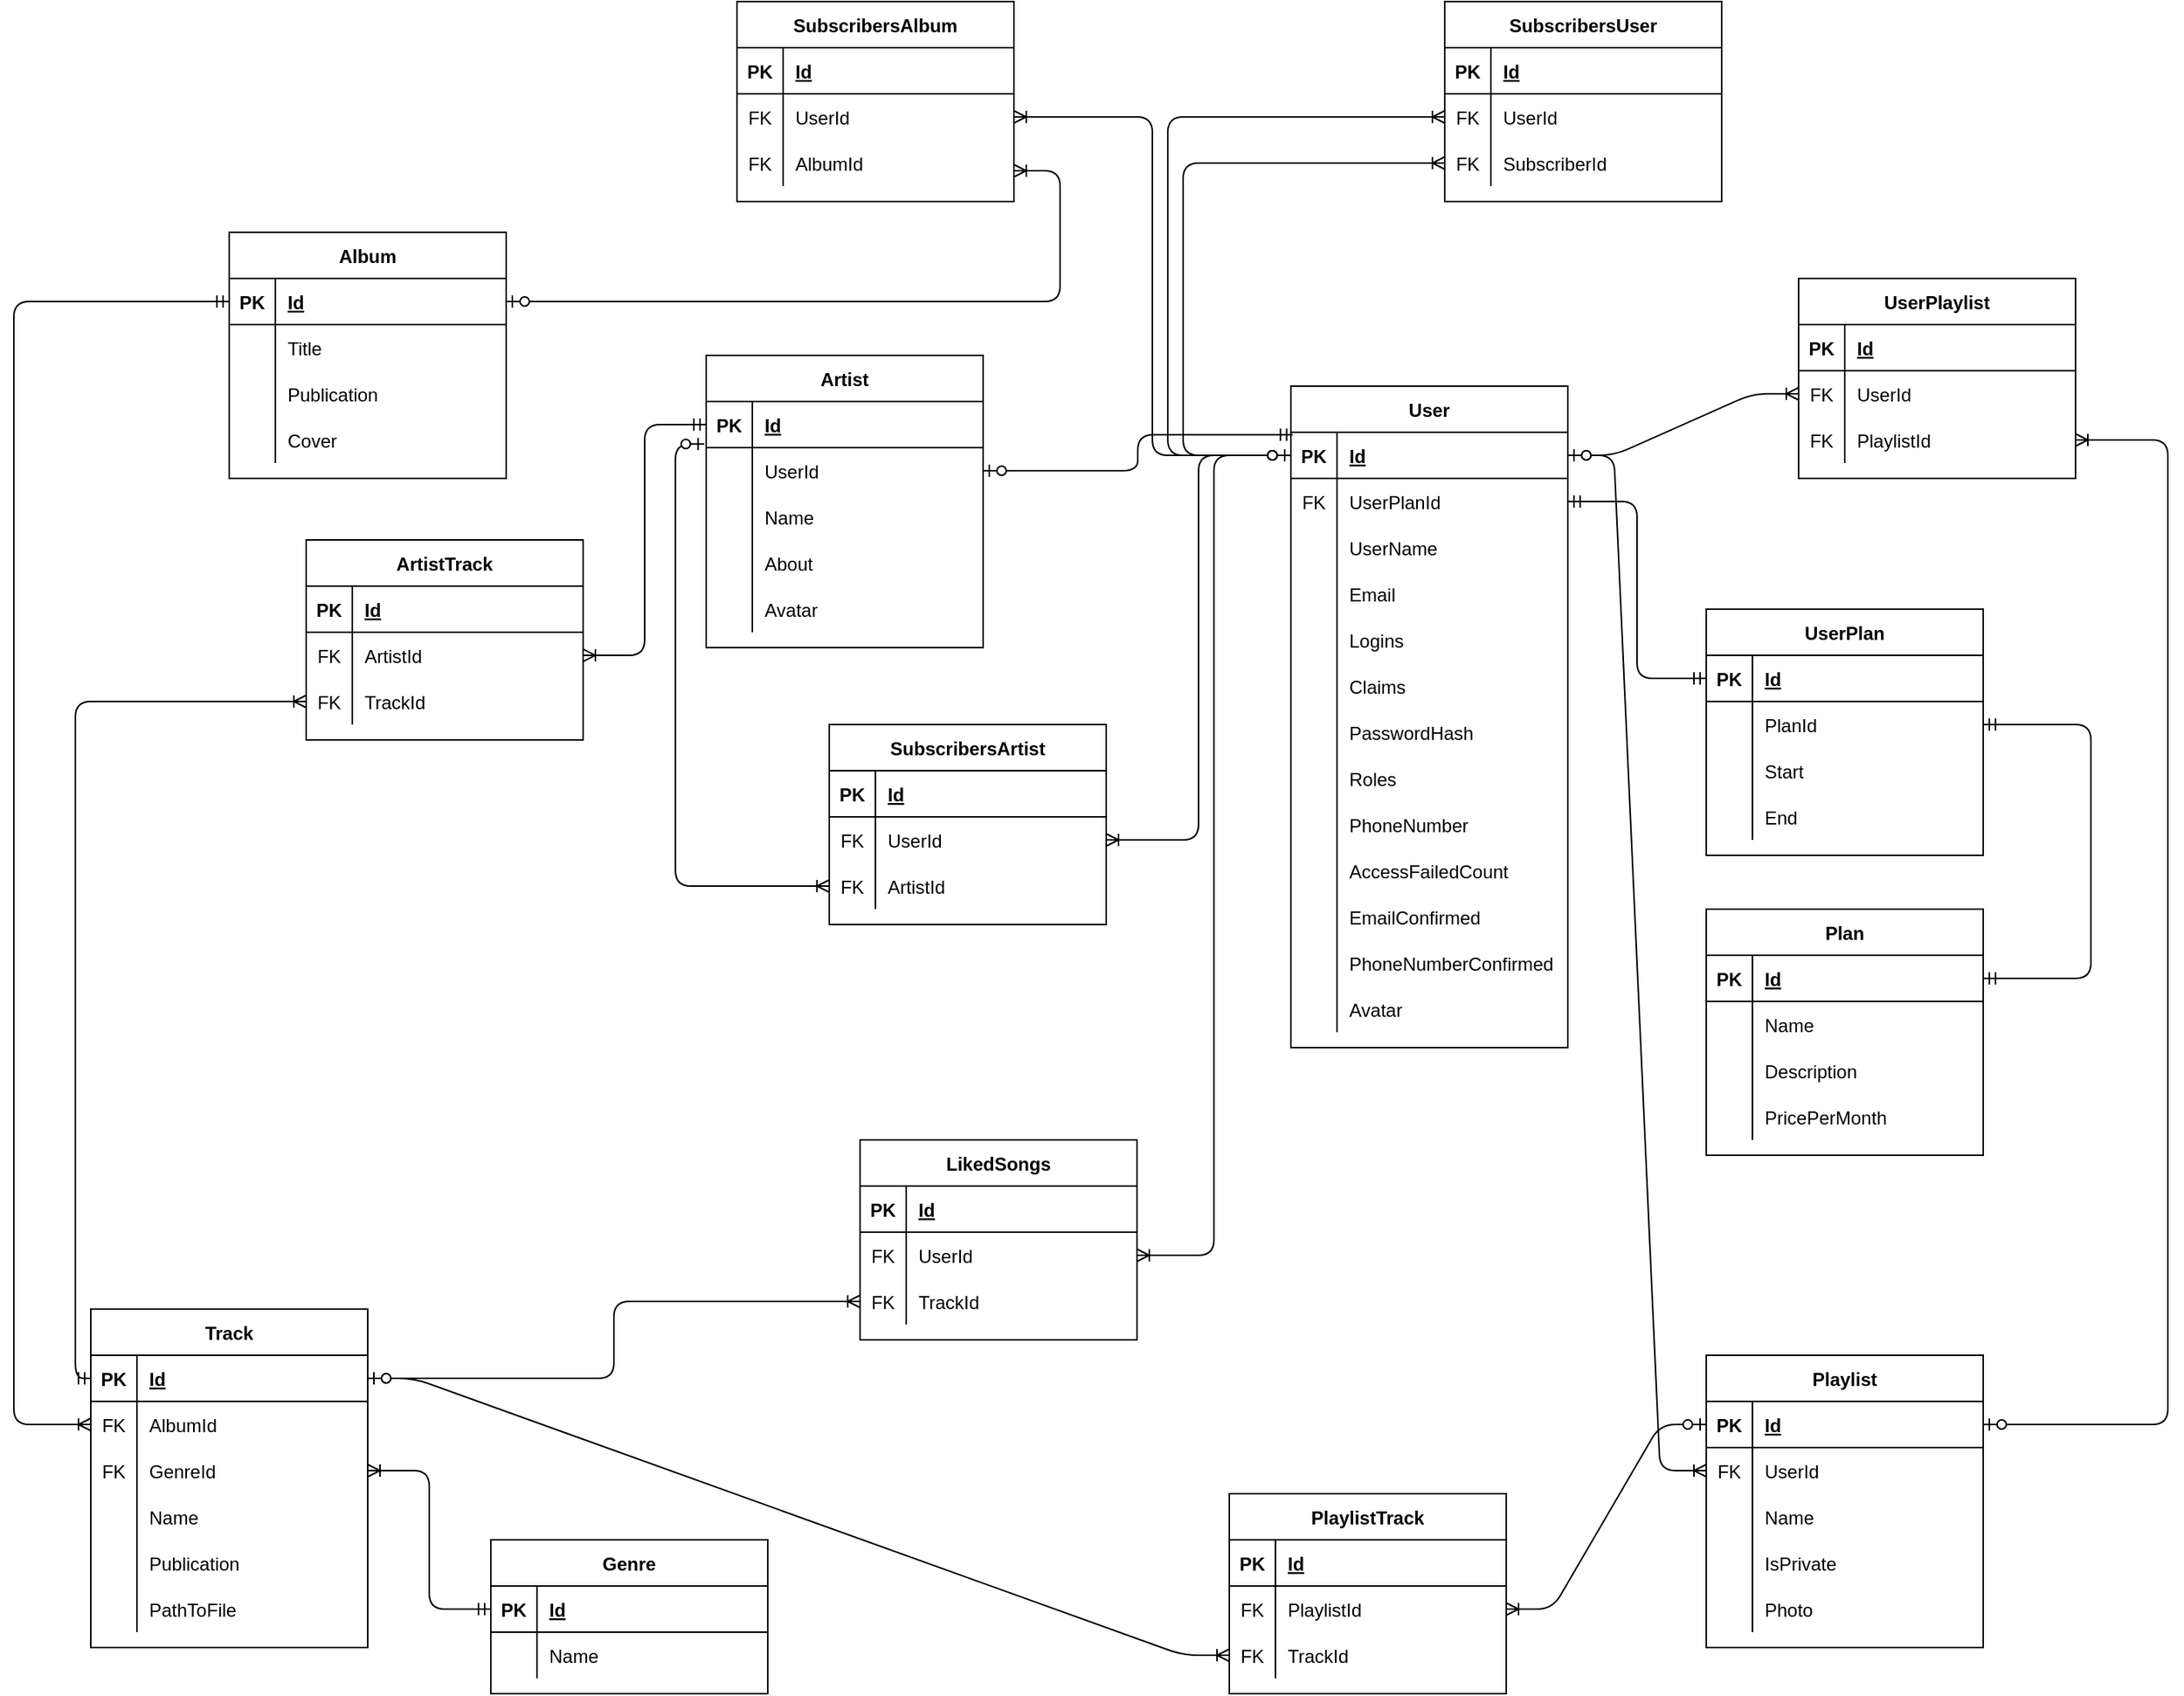 <mxfile version="14.9.6" type="device"><diagram id="1L5UdNMMOFlOV7BHDbRp" name="Страница 1"><mxGraphModel dx="2290" dy="846" grid="1" gridSize="10" guides="1" tooltips="1" connect="1" arrows="1" fold="1" page="1" pageScale="1" pageWidth="827" pageHeight="1169" math="0" shadow="0"><root><mxCell id="0"/><mxCell id="1" parent="0"/><mxCell id="bGDK0YhKh_zg3eKnjcHW-1" value="User" style="shape=table;startSize=30;container=1;collapsible=1;childLayout=tableLayout;fixedRows=1;rowLines=0;fontStyle=1;align=center;resizeLast=1;" parent="1" vertex="1"><mxGeometry x="120" y="270" width="180" height="430" as="geometry"/></mxCell><mxCell id="bGDK0YhKh_zg3eKnjcHW-2" value="" style="shape=partialRectangle;collapsible=0;dropTarget=0;pointerEvents=0;fillColor=none;top=0;left=0;bottom=1;right=0;points=[[0,0.5],[1,0.5]];portConstraint=eastwest;" parent="bGDK0YhKh_zg3eKnjcHW-1" vertex="1"><mxGeometry y="30" width="180" height="30" as="geometry"/></mxCell><mxCell id="bGDK0YhKh_zg3eKnjcHW-3" value="PK" style="shape=partialRectangle;connectable=0;fillColor=none;top=0;left=0;bottom=0;right=0;fontStyle=1;overflow=hidden;" parent="bGDK0YhKh_zg3eKnjcHW-2" vertex="1"><mxGeometry width="30" height="30" as="geometry"/></mxCell><mxCell id="bGDK0YhKh_zg3eKnjcHW-4" value="Id" style="shape=partialRectangle;connectable=0;fillColor=none;top=0;left=0;bottom=0;right=0;align=left;spacingLeft=6;fontStyle=5;overflow=hidden;" parent="bGDK0YhKh_zg3eKnjcHW-2" vertex="1"><mxGeometry x="30" width="150" height="30" as="geometry"/></mxCell><mxCell id="bGDK0YhKh_zg3eKnjcHW-202" value="" style="shape=partialRectangle;collapsible=0;dropTarget=0;pointerEvents=0;fillColor=none;top=0;left=0;bottom=0;right=0;points=[[0,0.5],[1,0.5]];portConstraint=eastwest;" parent="bGDK0YhKh_zg3eKnjcHW-1" vertex="1"><mxGeometry y="60" width="180" height="30" as="geometry"/></mxCell><mxCell id="bGDK0YhKh_zg3eKnjcHW-203" value="FK" style="shape=partialRectangle;connectable=0;fillColor=none;top=0;left=0;bottom=0;right=0;editable=1;overflow=hidden;" parent="bGDK0YhKh_zg3eKnjcHW-202" vertex="1"><mxGeometry width="30" height="30" as="geometry"/></mxCell><mxCell id="bGDK0YhKh_zg3eKnjcHW-204" value="UserPlanId" style="shape=partialRectangle;connectable=0;fillColor=none;top=0;left=0;bottom=0;right=0;align=left;spacingLeft=6;overflow=hidden;" parent="bGDK0YhKh_zg3eKnjcHW-202" vertex="1"><mxGeometry x="30" width="150" height="30" as="geometry"/></mxCell><mxCell id="bGDK0YhKh_zg3eKnjcHW-11" value="" style="shape=partialRectangle;collapsible=0;dropTarget=0;pointerEvents=0;fillColor=none;top=0;left=0;bottom=0;right=0;points=[[0,0.5],[1,0.5]];portConstraint=eastwest;" parent="bGDK0YhKh_zg3eKnjcHW-1" vertex="1"><mxGeometry y="90" width="180" height="30" as="geometry"/></mxCell><mxCell id="bGDK0YhKh_zg3eKnjcHW-12" value="" style="shape=partialRectangle;connectable=0;fillColor=none;top=0;left=0;bottom=0;right=0;editable=1;overflow=hidden;" parent="bGDK0YhKh_zg3eKnjcHW-11" vertex="1"><mxGeometry width="30" height="30" as="geometry"/></mxCell><mxCell id="bGDK0YhKh_zg3eKnjcHW-13" value="UserName" style="shape=partialRectangle;connectable=0;fillColor=none;top=0;left=0;bottom=0;right=0;align=left;spacingLeft=6;overflow=hidden;" parent="bGDK0YhKh_zg3eKnjcHW-11" vertex="1"><mxGeometry x="30" width="150" height="30" as="geometry"/></mxCell><mxCell id="bGDK0YhKh_zg3eKnjcHW-17" value="" style="shape=partialRectangle;collapsible=0;dropTarget=0;pointerEvents=0;fillColor=none;top=0;left=0;bottom=0;right=0;points=[[0,0.5],[1,0.5]];portConstraint=eastwest;" parent="bGDK0YhKh_zg3eKnjcHW-1" vertex="1"><mxGeometry y="120" width="180" height="30" as="geometry"/></mxCell><mxCell id="bGDK0YhKh_zg3eKnjcHW-18" value="" style="shape=partialRectangle;connectable=0;fillColor=none;top=0;left=0;bottom=0;right=0;editable=1;overflow=hidden;" parent="bGDK0YhKh_zg3eKnjcHW-17" vertex="1"><mxGeometry width="30" height="30" as="geometry"/></mxCell><mxCell id="bGDK0YhKh_zg3eKnjcHW-19" value="Email" style="shape=partialRectangle;connectable=0;fillColor=none;top=0;left=0;bottom=0;right=0;align=left;spacingLeft=6;overflow=hidden;" parent="bGDK0YhKh_zg3eKnjcHW-17" vertex="1"><mxGeometry x="30" width="150" height="30" as="geometry"/></mxCell><mxCell id="bGDK0YhKh_zg3eKnjcHW-20" value="" style="shape=partialRectangle;collapsible=0;dropTarget=0;pointerEvents=0;fillColor=none;top=0;left=0;bottom=0;right=0;points=[[0,0.5],[1,0.5]];portConstraint=eastwest;" parent="bGDK0YhKh_zg3eKnjcHW-1" vertex="1"><mxGeometry y="150" width="180" height="30" as="geometry"/></mxCell><mxCell id="bGDK0YhKh_zg3eKnjcHW-21" value="" style="shape=partialRectangle;connectable=0;fillColor=none;top=0;left=0;bottom=0;right=0;editable=1;overflow=hidden;" parent="bGDK0YhKh_zg3eKnjcHW-20" vertex="1"><mxGeometry width="30" height="30" as="geometry"/></mxCell><mxCell id="bGDK0YhKh_zg3eKnjcHW-22" value="Logins" style="shape=partialRectangle;connectable=0;fillColor=none;top=0;left=0;bottom=0;right=0;align=left;spacingLeft=6;overflow=hidden;" parent="bGDK0YhKh_zg3eKnjcHW-20" vertex="1"><mxGeometry x="30" width="150" height="30" as="geometry"/></mxCell><mxCell id="bGDK0YhKh_zg3eKnjcHW-23" value="" style="shape=partialRectangle;collapsible=0;dropTarget=0;pointerEvents=0;fillColor=none;top=0;left=0;bottom=0;right=0;points=[[0,0.5],[1,0.5]];portConstraint=eastwest;" parent="bGDK0YhKh_zg3eKnjcHW-1" vertex="1"><mxGeometry y="180" width="180" height="30" as="geometry"/></mxCell><mxCell id="bGDK0YhKh_zg3eKnjcHW-24" value="" style="shape=partialRectangle;connectable=0;fillColor=none;top=0;left=0;bottom=0;right=0;editable=1;overflow=hidden;" parent="bGDK0YhKh_zg3eKnjcHW-23" vertex="1"><mxGeometry width="30" height="30" as="geometry"/></mxCell><mxCell id="bGDK0YhKh_zg3eKnjcHW-25" value="Claims" style="shape=partialRectangle;connectable=0;fillColor=none;top=0;left=0;bottom=0;right=0;align=left;spacingLeft=6;overflow=hidden;" parent="bGDK0YhKh_zg3eKnjcHW-23" vertex="1"><mxGeometry x="30" width="150" height="30" as="geometry"/></mxCell><mxCell id="bGDK0YhKh_zg3eKnjcHW-26" value="" style="shape=partialRectangle;collapsible=0;dropTarget=0;pointerEvents=0;fillColor=none;top=0;left=0;bottom=0;right=0;points=[[0,0.5],[1,0.5]];portConstraint=eastwest;" parent="bGDK0YhKh_zg3eKnjcHW-1" vertex="1"><mxGeometry y="210" width="180" height="30" as="geometry"/></mxCell><mxCell id="bGDK0YhKh_zg3eKnjcHW-27" value="" style="shape=partialRectangle;connectable=0;fillColor=none;top=0;left=0;bottom=0;right=0;editable=1;overflow=hidden;" parent="bGDK0YhKh_zg3eKnjcHW-26" vertex="1"><mxGeometry width="30" height="30" as="geometry"/></mxCell><mxCell id="bGDK0YhKh_zg3eKnjcHW-28" value="PasswordHash" style="shape=partialRectangle;connectable=0;fillColor=none;top=0;left=0;bottom=0;right=0;align=left;spacingLeft=6;overflow=hidden;" parent="bGDK0YhKh_zg3eKnjcHW-26" vertex="1"><mxGeometry x="30" width="150" height="30" as="geometry"/></mxCell><mxCell id="bGDK0YhKh_zg3eKnjcHW-29" value="" style="shape=partialRectangle;collapsible=0;dropTarget=0;pointerEvents=0;fillColor=none;top=0;left=0;bottom=0;right=0;points=[[0,0.5],[1,0.5]];portConstraint=eastwest;" parent="bGDK0YhKh_zg3eKnjcHW-1" vertex="1"><mxGeometry y="240" width="180" height="30" as="geometry"/></mxCell><mxCell id="bGDK0YhKh_zg3eKnjcHW-30" value="" style="shape=partialRectangle;connectable=0;fillColor=none;top=0;left=0;bottom=0;right=0;editable=1;overflow=hidden;" parent="bGDK0YhKh_zg3eKnjcHW-29" vertex="1"><mxGeometry width="30" height="30" as="geometry"/></mxCell><mxCell id="bGDK0YhKh_zg3eKnjcHW-31" value="Roles" style="shape=partialRectangle;connectable=0;fillColor=none;top=0;left=0;bottom=0;right=0;align=left;spacingLeft=6;overflow=hidden;" parent="bGDK0YhKh_zg3eKnjcHW-29" vertex="1"><mxGeometry x="30" width="150" height="30" as="geometry"/></mxCell><mxCell id="bGDK0YhKh_zg3eKnjcHW-32" value="" style="shape=partialRectangle;collapsible=0;dropTarget=0;pointerEvents=0;fillColor=none;top=0;left=0;bottom=0;right=0;points=[[0,0.5],[1,0.5]];portConstraint=eastwest;" parent="bGDK0YhKh_zg3eKnjcHW-1" vertex="1"><mxGeometry y="270" width="180" height="30" as="geometry"/></mxCell><mxCell id="bGDK0YhKh_zg3eKnjcHW-33" value="" style="shape=partialRectangle;connectable=0;fillColor=none;top=0;left=0;bottom=0;right=0;editable=1;overflow=hidden;" parent="bGDK0YhKh_zg3eKnjcHW-32" vertex="1"><mxGeometry width="30" height="30" as="geometry"/></mxCell><mxCell id="bGDK0YhKh_zg3eKnjcHW-34" value="PhoneNumber" style="shape=partialRectangle;connectable=0;fillColor=none;top=0;left=0;bottom=0;right=0;align=left;spacingLeft=6;overflow=hidden;" parent="bGDK0YhKh_zg3eKnjcHW-32" vertex="1"><mxGeometry x="30" width="150" height="30" as="geometry"/></mxCell><mxCell id="bGDK0YhKh_zg3eKnjcHW-35" value="" style="shape=partialRectangle;collapsible=0;dropTarget=0;pointerEvents=0;fillColor=none;top=0;left=0;bottom=0;right=0;points=[[0,0.5],[1,0.5]];portConstraint=eastwest;" parent="bGDK0YhKh_zg3eKnjcHW-1" vertex="1"><mxGeometry y="300" width="180" height="30" as="geometry"/></mxCell><mxCell id="bGDK0YhKh_zg3eKnjcHW-36" value="" style="shape=partialRectangle;connectable=0;fillColor=none;top=0;left=0;bottom=0;right=0;editable=1;overflow=hidden;" parent="bGDK0YhKh_zg3eKnjcHW-35" vertex="1"><mxGeometry width="30" height="30" as="geometry"/></mxCell><mxCell id="bGDK0YhKh_zg3eKnjcHW-37" value="AccessFailedCount" style="shape=partialRectangle;connectable=0;fillColor=none;top=0;left=0;bottom=0;right=0;align=left;spacingLeft=6;overflow=hidden;" parent="bGDK0YhKh_zg3eKnjcHW-35" vertex="1"><mxGeometry x="30" width="150" height="30" as="geometry"/></mxCell><mxCell id="bGDK0YhKh_zg3eKnjcHW-38" value="" style="shape=partialRectangle;collapsible=0;dropTarget=0;pointerEvents=0;fillColor=none;top=0;left=0;bottom=0;right=0;points=[[0,0.5],[1,0.5]];portConstraint=eastwest;" parent="bGDK0YhKh_zg3eKnjcHW-1" vertex="1"><mxGeometry y="330" width="180" height="30" as="geometry"/></mxCell><mxCell id="bGDK0YhKh_zg3eKnjcHW-39" value="" style="shape=partialRectangle;connectable=0;fillColor=none;top=0;left=0;bottom=0;right=0;editable=1;overflow=hidden;" parent="bGDK0YhKh_zg3eKnjcHW-38" vertex="1"><mxGeometry width="30" height="30" as="geometry"/></mxCell><mxCell id="bGDK0YhKh_zg3eKnjcHW-40" value="EmailConfirmed" style="shape=partialRectangle;connectable=0;fillColor=none;top=0;left=0;bottom=0;right=0;align=left;spacingLeft=6;overflow=hidden;" parent="bGDK0YhKh_zg3eKnjcHW-38" vertex="1"><mxGeometry x="30" width="150" height="30" as="geometry"/></mxCell><mxCell id="gh0nb-arBlx2gtFHGmei-73" value="" style="shape=partialRectangle;collapsible=0;dropTarget=0;pointerEvents=0;fillColor=none;top=0;left=0;bottom=0;right=0;points=[[0,0.5],[1,0.5]];portConstraint=eastwest;" parent="bGDK0YhKh_zg3eKnjcHW-1" vertex="1"><mxGeometry y="360" width="180" height="30" as="geometry"/></mxCell><mxCell id="gh0nb-arBlx2gtFHGmei-74" value="" style="shape=partialRectangle;connectable=0;fillColor=none;top=0;left=0;bottom=0;right=0;editable=1;overflow=hidden;" parent="gh0nb-arBlx2gtFHGmei-73" vertex="1"><mxGeometry width="30" height="30" as="geometry"/></mxCell><mxCell id="gh0nb-arBlx2gtFHGmei-75" value="PhoneNumberConfirmed" style="shape=partialRectangle;connectable=0;fillColor=none;top=0;left=0;bottom=0;right=0;align=left;spacingLeft=6;overflow=hidden;" parent="gh0nb-arBlx2gtFHGmei-73" vertex="1"><mxGeometry x="30" width="150" height="30" as="geometry"/></mxCell><mxCell id="bGDK0YhKh_zg3eKnjcHW-41" value="" style="shape=partialRectangle;collapsible=0;dropTarget=0;pointerEvents=0;fillColor=none;top=0;left=0;bottom=0;right=0;points=[[0,0.5],[1,0.5]];portConstraint=eastwest;" parent="bGDK0YhKh_zg3eKnjcHW-1" vertex="1"><mxGeometry y="390" width="180" height="30" as="geometry"/></mxCell><mxCell id="bGDK0YhKh_zg3eKnjcHW-42" value="" style="shape=partialRectangle;connectable=0;fillColor=none;top=0;left=0;bottom=0;right=0;editable=1;overflow=hidden;" parent="bGDK0YhKh_zg3eKnjcHW-41" vertex="1"><mxGeometry width="30" height="30" as="geometry"/></mxCell><mxCell id="bGDK0YhKh_zg3eKnjcHW-43" value="Avatar" style="shape=partialRectangle;connectable=0;fillColor=none;top=0;left=0;bottom=0;right=0;align=left;spacingLeft=6;overflow=hidden;" parent="bGDK0YhKh_zg3eKnjcHW-41" vertex="1"><mxGeometry x="30" width="150" height="30" as="geometry"/></mxCell><mxCell id="bGDK0YhKh_zg3eKnjcHW-44" value="Artist" style="shape=table;startSize=30;container=1;collapsible=1;childLayout=tableLayout;fixedRows=1;rowLines=0;fontStyle=1;align=center;resizeLast=1;" parent="1" vertex="1"><mxGeometry x="-260" y="250" width="180" height="190" as="geometry"/></mxCell><mxCell id="bGDK0YhKh_zg3eKnjcHW-45" value="" style="shape=partialRectangle;collapsible=0;dropTarget=0;pointerEvents=0;fillColor=none;top=0;left=0;bottom=1;right=0;points=[[0,0.5],[1,0.5]];portConstraint=eastwest;" parent="bGDK0YhKh_zg3eKnjcHW-44" vertex="1"><mxGeometry y="30" width="180" height="30" as="geometry"/></mxCell><mxCell id="bGDK0YhKh_zg3eKnjcHW-46" value="PK" style="shape=partialRectangle;connectable=0;fillColor=none;top=0;left=0;bottom=0;right=0;fontStyle=1;overflow=hidden;" parent="bGDK0YhKh_zg3eKnjcHW-45" vertex="1"><mxGeometry width="30" height="30" as="geometry"/></mxCell><mxCell id="bGDK0YhKh_zg3eKnjcHW-47" value="Id" style="shape=partialRectangle;connectable=0;fillColor=none;top=0;left=0;bottom=0;right=0;align=left;spacingLeft=6;fontStyle=5;overflow=hidden;" parent="bGDK0YhKh_zg3eKnjcHW-45" vertex="1"><mxGeometry x="30" width="150" height="30" as="geometry"/></mxCell><mxCell id="gh0nb-arBlx2gtFHGmei-85" value="" style="shape=partialRectangle;collapsible=0;dropTarget=0;pointerEvents=0;fillColor=none;top=0;left=0;bottom=0;right=0;points=[[0,0.5],[1,0.5]];portConstraint=eastwest;" parent="bGDK0YhKh_zg3eKnjcHW-44" vertex="1"><mxGeometry y="60" width="180" height="30" as="geometry"/></mxCell><mxCell id="gh0nb-arBlx2gtFHGmei-86" value="" style="shape=partialRectangle;connectable=0;fillColor=none;top=0;left=0;bottom=0;right=0;editable=1;overflow=hidden;" parent="gh0nb-arBlx2gtFHGmei-85" vertex="1"><mxGeometry width="30" height="30" as="geometry"/></mxCell><mxCell id="gh0nb-arBlx2gtFHGmei-87" value="UserId" style="shape=partialRectangle;connectable=0;fillColor=none;top=0;left=0;bottom=0;right=0;align=left;spacingLeft=6;overflow=hidden;" parent="gh0nb-arBlx2gtFHGmei-85" vertex="1"><mxGeometry x="30" width="150" height="30" as="geometry"/></mxCell><mxCell id="bGDK0YhKh_zg3eKnjcHW-48" value="" style="shape=partialRectangle;collapsible=0;dropTarget=0;pointerEvents=0;fillColor=none;top=0;left=0;bottom=0;right=0;points=[[0,0.5],[1,0.5]];portConstraint=eastwest;" parent="bGDK0YhKh_zg3eKnjcHW-44" vertex="1"><mxGeometry y="90" width="180" height="30" as="geometry"/></mxCell><mxCell id="bGDK0YhKh_zg3eKnjcHW-49" value="" style="shape=partialRectangle;connectable=0;fillColor=none;top=0;left=0;bottom=0;right=0;editable=1;overflow=hidden;" parent="bGDK0YhKh_zg3eKnjcHW-48" vertex="1"><mxGeometry width="30" height="30" as="geometry"/></mxCell><mxCell id="bGDK0YhKh_zg3eKnjcHW-50" value="Name" style="shape=partialRectangle;connectable=0;fillColor=none;top=0;left=0;bottom=0;right=0;align=left;spacingLeft=6;overflow=hidden;" parent="bGDK0YhKh_zg3eKnjcHW-48" vertex="1"><mxGeometry x="30" width="150" height="30" as="geometry"/></mxCell><mxCell id="bGDK0YhKh_zg3eKnjcHW-51" value="" style="shape=partialRectangle;collapsible=0;dropTarget=0;pointerEvents=0;fillColor=none;top=0;left=0;bottom=0;right=0;points=[[0,0.5],[1,0.5]];portConstraint=eastwest;" parent="bGDK0YhKh_zg3eKnjcHW-44" vertex="1"><mxGeometry y="120" width="180" height="30" as="geometry"/></mxCell><mxCell id="bGDK0YhKh_zg3eKnjcHW-52" value="" style="shape=partialRectangle;connectable=0;fillColor=none;top=0;left=0;bottom=0;right=0;editable=1;overflow=hidden;" parent="bGDK0YhKh_zg3eKnjcHW-51" vertex="1"><mxGeometry width="30" height="30" as="geometry"/></mxCell><mxCell id="bGDK0YhKh_zg3eKnjcHW-53" value="About" style="shape=partialRectangle;connectable=0;fillColor=none;top=0;left=0;bottom=0;right=0;align=left;spacingLeft=6;overflow=hidden;" parent="bGDK0YhKh_zg3eKnjcHW-51" vertex="1"><mxGeometry x="30" width="150" height="30" as="geometry"/></mxCell><mxCell id="gh0nb-arBlx2gtFHGmei-76" value="" style="shape=partialRectangle;collapsible=0;dropTarget=0;pointerEvents=0;fillColor=none;top=0;left=0;bottom=0;right=0;points=[[0,0.5],[1,0.5]];portConstraint=eastwest;" parent="bGDK0YhKh_zg3eKnjcHW-44" vertex="1"><mxGeometry y="150" width="180" height="30" as="geometry"/></mxCell><mxCell id="gh0nb-arBlx2gtFHGmei-77" value="" style="shape=partialRectangle;connectable=0;fillColor=none;top=0;left=0;bottom=0;right=0;editable=1;overflow=hidden;" parent="gh0nb-arBlx2gtFHGmei-76" vertex="1"><mxGeometry width="30" height="30" as="geometry"/></mxCell><mxCell id="gh0nb-arBlx2gtFHGmei-78" value="Avatar" style="shape=partialRectangle;connectable=0;fillColor=none;top=0;left=0;bottom=0;right=0;align=left;spacingLeft=6;overflow=hidden;" parent="gh0nb-arBlx2gtFHGmei-76" vertex="1"><mxGeometry x="30" width="150" height="30" as="geometry"/></mxCell><mxCell id="bGDK0YhKh_zg3eKnjcHW-57" value="Album" style="shape=table;startSize=30;container=1;collapsible=1;childLayout=tableLayout;fixedRows=1;rowLines=0;fontStyle=1;align=center;resizeLast=1;" parent="1" vertex="1"><mxGeometry x="-570" y="170" width="180" height="160" as="geometry"/></mxCell><mxCell id="bGDK0YhKh_zg3eKnjcHW-58" value="" style="shape=partialRectangle;collapsible=0;dropTarget=0;pointerEvents=0;fillColor=none;top=0;left=0;bottom=1;right=0;points=[[0,0.5],[1,0.5]];portConstraint=eastwest;" parent="bGDK0YhKh_zg3eKnjcHW-57" vertex="1"><mxGeometry y="30" width="180" height="30" as="geometry"/></mxCell><mxCell id="bGDK0YhKh_zg3eKnjcHW-59" value="PK" style="shape=partialRectangle;connectable=0;fillColor=none;top=0;left=0;bottom=0;right=0;fontStyle=1;overflow=hidden;" parent="bGDK0YhKh_zg3eKnjcHW-58" vertex="1"><mxGeometry width="30" height="30" as="geometry"/></mxCell><mxCell id="bGDK0YhKh_zg3eKnjcHW-60" value="Id" style="shape=partialRectangle;connectable=0;fillColor=none;top=0;left=0;bottom=0;right=0;align=left;spacingLeft=6;fontStyle=5;overflow=hidden;" parent="bGDK0YhKh_zg3eKnjcHW-58" vertex="1"><mxGeometry x="30" width="150" height="30" as="geometry"/></mxCell><mxCell id="bGDK0YhKh_zg3eKnjcHW-61" value="" style="shape=partialRectangle;collapsible=0;dropTarget=0;pointerEvents=0;fillColor=none;top=0;left=0;bottom=0;right=0;points=[[0,0.5],[1,0.5]];portConstraint=eastwest;" parent="bGDK0YhKh_zg3eKnjcHW-57" vertex="1"><mxGeometry y="60" width="180" height="30" as="geometry"/></mxCell><mxCell id="bGDK0YhKh_zg3eKnjcHW-62" value="" style="shape=partialRectangle;connectable=0;fillColor=none;top=0;left=0;bottom=0;right=0;editable=1;overflow=hidden;" parent="bGDK0YhKh_zg3eKnjcHW-61" vertex="1"><mxGeometry width="30" height="30" as="geometry"/></mxCell><mxCell id="bGDK0YhKh_zg3eKnjcHW-63" value="Title" style="shape=partialRectangle;connectable=0;fillColor=none;top=0;left=0;bottom=0;right=0;align=left;spacingLeft=6;overflow=hidden;" parent="bGDK0YhKh_zg3eKnjcHW-61" vertex="1"><mxGeometry x="30" width="150" height="30" as="geometry"/></mxCell><mxCell id="bGDK0YhKh_zg3eKnjcHW-64" value="" style="shape=partialRectangle;collapsible=0;dropTarget=0;pointerEvents=0;fillColor=none;top=0;left=0;bottom=0;right=0;points=[[0,0.5],[1,0.5]];portConstraint=eastwest;" parent="bGDK0YhKh_zg3eKnjcHW-57" vertex="1"><mxGeometry y="90" width="180" height="30" as="geometry"/></mxCell><mxCell id="bGDK0YhKh_zg3eKnjcHW-65" value="" style="shape=partialRectangle;connectable=0;fillColor=none;top=0;left=0;bottom=0;right=0;editable=1;overflow=hidden;" parent="bGDK0YhKh_zg3eKnjcHW-64" vertex="1"><mxGeometry width="30" height="30" as="geometry"/></mxCell><mxCell id="bGDK0YhKh_zg3eKnjcHW-66" value="Publication" style="shape=partialRectangle;connectable=0;fillColor=none;top=0;left=0;bottom=0;right=0;align=left;spacingLeft=6;overflow=hidden;" parent="bGDK0YhKh_zg3eKnjcHW-64" vertex="1"><mxGeometry x="30" width="150" height="30" as="geometry"/></mxCell><mxCell id="bGDK0YhKh_zg3eKnjcHW-68" value="" style="shape=partialRectangle;collapsible=0;dropTarget=0;pointerEvents=0;fillColor=none;top=0;left=0;bottom=0;right=0;points=[[0,0.5],[1,0.5]];portConstraint=eastwest;" parent="bGDK0YhKh_zg3eKnjcHW-57" vertex="1"><mxGeometry y="120" width="180" height="30" as="geometry"/></mxCell><mxCell id="bGDK0YhKh_zg3eKnjcHW-69" value="" style="shape=partialRectangle;connectable=0;fillColor=none;top=0;left=0;bottom=0;right=0;editable=1;overflow=hidden;" parent="bGDK0YhKh_zg3eKnjcHW-68" vertex="1"><mxGeometry width="30" height="30" as="geometry"/></mxCell><mxCell id="bGDK0YhKh_zg3eKnjcHW-70" value="Cover" style="shape=partialRectangle;connectable=0;fillColor=none;top=0;left=0;bottom=0;right=0;align=left;spacingLeft=6;overflow=hidden;" parent="bGDK0YhKh_zg3eKnjcHW-68" vertex="1"><mxGeometry x="30" width="150" height="30" as="geometry"/></mxCell><mxCell id="bGDK0YhKh_zg3eKnjcHW-71" value="Track" style="shape=table;startSize=30;container=1;collapsible=1;childLayout=tableLayout;fixedRows=1;rowLines=0;fontStyle=1;align=center;resizeLast=1;" parent="1" vertex="1"><mxGeometry x="-660" y="870" width="180" height="220" as="geometry"/></mxCell><mxCell id="bGDK0YhKh_zg3eKnjcHW-72" value="" style="shape=partialRectangle;collapsible=0;dropTarget=0;pointerEvents=0;fillColor=none;top=0;left=0;bottom=1;right=0;points=[[0,0.5],[1,0.5]];portConstraint=eastwest;" parent="bGDK0YhKh_zg3eKnjcHW-71" vertex="1"><mxGeometry y="30" width="180" height="30" as="geometry"/></mxCell><mxCell id="bGDK0YhKh_zg3eKnjcHW-73" value="PK" style="shape=partialRectangle;connectable=0;fillColor=none;top=0;left=0;bottom=0;right=0;fontStyle=1;overflow=hidden;" parent="bGDK0YhKh_zg3eKnjcHW-72" vertex="1"><mxGeometry width="30" height="30" as="geometry"/></mxCell><mxCell id="bGDK0YhKh_zg3eKnjcHW-74" value="Id" style="shape=partialRectangle;connectable=0;fillColor=none;top=0;left=0;bottom=0;right=0;align=left;spacingLeft=6;fontStyle=5;overflow=hidden;" parent="bGDK0YhKh_zg3eKnjcHW-72" vertex="1"><mxGeometry x="30" width="150" height="30" as="geometry"/></mxCell><mxCell id="bGDK0YhKh_zg3eKnjcHW-115" value="" style="shape=partialRectangle;collapsible=0;dropTarget=0;pointerEvents=0;fillColor=none;top=0;left=0;bottom=0;right=0;points=[[0,0.5],[1,0.5]];portConstraint=eastwest;" parent="bGDK0YhKh_zg3eKnjcHW-71" vertex="1"><mxGeometry y="60" width="180" height="30" as="geometry"/></mxCell><mxCell id="bGDK0YhKh_zg3eKnjcHW-116" value="FK" style="shape=partialRectangle;connectable=0;fillColor=none;top=0;left=0;bottom=0;right=0;editable=1;overflow=hidden;" parent="bGDK0YhKh_zg3eKnjcHW-115" vertex="1"><mxGeometry width="30" height="30" as="geometry"/></mxCell><mxCell id="bGDK0YhKh_zg3eKnjcHW-117" value="AlbumId" style="shape=partialRectangle;connectable=0;fillColor=none;top=0;left=0;bottom=0;right=0;align=left;spacingLeft=6;overflow=hidden;" parent="bGDK0YhKh_zg3eKnjcHW-115" vertex="1"><mxGeometry x="30" width="150" height="30" as="geometry"/></mxCell><mxCell id="bGDK0YhKh_zg3eKnjcHW-81" value="" style="shape=partialRectangle;collapsible=0;dropTarget=0;pointerEvents=0;fillColor=none;top=0;left=0;bottom=0;right=0;points=[[0,0.5],[1,0.5]];portConstraint=eastwest;" parent="bGDK0YhKh_zg3eKnjcHW-71" vertex="1"><mxGeometry y="90" width="180" height="30" as="geometry"/></mxCell><mxCell id="bGDK0YhKh_zg3eKnjcHW-82" value="FK" style="shape=partialRectangle;connectable=0;fillColor=none;top=0;left=0;bottom=0;right=0;editable=1;overflow=hidden;" parent="bGDK0YhKh_zg3eKnjcHW-81" vertex="1"><mxGeometry width="30" height="30" as="geometry"/></mxCell><mxCell id="bGDK0YhKh_zg3eKnjcHW-83" value="GenreId" style="shape=partialRectangle;connectable=0;fillColor=none;top=0;left=0;bottom=0;right=0;align=left;spacingLeft=6;overflow=hidden;" parent="bGDK0YhKh_zg3eKnjcHW-81" vertex="1"><mxGeometry x="30" width="150" height="30" as="geometry"/></mxCell><mxCell id="bGDK0YhKh_zg3eKnjcHW-75" value="" style="shape=partialRectangle;collapsible=0;dropTarget=0;pointerEvents=0;fillColor=none;top=0;left=0;bottom=0;right=0;points=[[0,0.5],[1,0.5]];portConstraint=eastwest;" parent="bGDK0YhKh_zg3eKnjcHW-71" vertex="1"><mxGeometry y="120" width="180" height="30" as="geometry"/></mxCell><mxCell id="bGDK0YhKh_zg3eKnjcHW-76" value="" style="shape=partialRectangle;connectable=0;fillColor=none;top=0;left=0;bottom=0;right=0;editable=1;overflow=hidden;" parent="bGDK0YhKh_zg3eKnjcHW-75" vertex="1"><mxGeometry width="30" height="30" as="geometry"/></mxCell><mxCell id="bGDK0YhKh_zg3eKnjcHW-77" value="Name" style="shape=partialRectangle;connectable=0;fillColor=none;top=0;left=0;bottom=0;right=0;align=left;spacingLeft=6;overflow=hidden;" parent="bGDK0YhKh_zg3eKnjcHW-75" vertex="1"><mxGeometry x="30" width="150" height="30" as="geometry"/></mxCell><mxCell id="bGDK0YhKh_zg3eKnjcHW-98" value="" style="shape=partialRectangle;collapsible=0;dropTarget=0;pointerEvents=0;fillColor=none;top=0;left=0;bottom=0;right=0;points=[[0,0.5],[1,0.5]];portConstraint=eastwest;" parent="bGDK0YhKh_zg3eKnjcHW-71" vertex="1"><mxGeometry y="150" width="180" height="30" as="geometry"/></mxCell><mxCell id="bGDK0YhKh_zg3eKnjcHW-99" value="" style="shape=partialRectangle;connectable=0;fillColor=none;top=0;left=0;bottom=0;right=0;editable=1;overflow=hidden;" parent="bGDK0YhKh_zg3eKnjcHW-98" vertex="1"><mxGeometry width="30" height="30" as="geometry"/></mxCell><mxCell id="bGDK0YhKh_zg3eKnjcHW-100" value="Publication" style="shape=partialRectangle;connectable=0;fillColor=none;top=0;left=0;bottom=0;right=0;align=left;spacingLeft=6;overflow=hidden;" parent="bGDK0YhKh_zg3eKnjcHW-98" vertex="1"><mxGeometry x="30" width="150" height="30" as="geometry"/></mxCell><mxCell id="gh0nb-arBlx2gtFHGmei-82" value="" style="shape=partialRectangle;collapsible=0;dropTarget=0;pointerEvents=0;fillColor=none;top=0;left=0;bottom=0;right=0;points=[[0,0.5],[1,0.5]];portConstraint=eastwest;" parent="bGDK0YhKh_zg3eKnjcHW-71" vertex="1"><mxGeometry y="180" width="180" height="30" as="geometry"/></mxCell><mxCell id="gh0nb-arBlx2gtFHGmei-83" value="" style="shape=partialRectangle;connectable=0;fillColor=none;top=0;left=0;bottom=0;right=0;editable=1;overflow=hidden;" parent="gh0nb-arBlx2gtFHGmei-82" vertex="1"><mxGeometry width="30" height="30" as="geometry"/></mxCell><mxCell id="gh0nb-arBlx2gtFHGmei-84" value="PathToFile" style="shape=partialRectangle;connectable=0;fillColor=none;top=0;left=0;bottom=0;right=0;align=left;spacingLeft=6;overflow=hidden;" parent="gh0nb-arBlx2gtFHGmei-82" vertex="1"><mxGeometry x="30" width="150" height="30" as="geometry"/></mxCell><mxCell id="bGDK0YhKh_zg3eKnjcHW-84" value="Genre" style="shape=table;startSize=30;container=1;collapsible=1;childLayout=tableLayout;fixedRows=1;rowLines=0;fontStyle=1;align=center;resizeLast=1;" parent="1" vertex="1"><mxGeometry x="-400" y="1020" width="180" height="100" as="geometry"/></mxCell><mxCell id="bGDK0YhKh_zg3eKnjcHW-85" value="" style="shape=partialRectangle;collapsible=0;dropTarget=0;pointerEvents=0;fillColor=none;top=0;left=0;bottom=1;right=0;points=[[0,0.5],[1,0.5]];portConstraint=eastwest;" parent="bGDK0YhKh_zg3eKnjcHW-84" vertex="1"><mxGeometry y="30" width="180" height="30" as="geometry"/></mxCell><mxCell id="bGDK0YhKh_zg3eKnjcHW-86" value="PK" style="shape=partialRectangle;connectable=0;fillColor=none;top=0;left=0;bottom=0;right=0;fontStyle=1;overflow=hidden;" parent="bGDK0YhKh_zg3eKnjcHW-85" vertex="1"><mxGeometry width="30" height="30" as="geometry"/></mxCell><mxCell id="bGDK0YhKh_zg3eKnjcHW-87" value="Id" style="shape=partialRectangle;connectable=0;fillColor=none;top=0;left=0;bottom=0;right=0;align=left;spacingLeft=6;fontStyle=5;overflow=hidden;" parent="bGDK0YhKh_zg3eKnjcHW-85" vertex="1"><mxGeometry x="30" width="150" height="30" as="geometry"/></mxCell><mxCell id="bGDK0YhKh_zg3eKnjcHW-88" value="" style="shape=partialRectangle;collapsible=0;dropTarget=0;pointerEvents=0;fillColor=none;top=0;left=0;bottom=0;right=0;points=[[0,0.5],[1,0.5]];portConstraint=eastwest;" parent="bGDK0YhKh_zg3eKnjcHW-84" vertex="1"><mxGeometry y="60" width="180" height="30" as="geometry"/></mxCell><mxCell id="bGDK0YhKh_zg3eKnjcHW-89" value="" style="shape=partialRectangle;connectable=0;fillColor=none;top=0;left=0;bottom=0;right=0;editable=1;overflow=hidden;" parent="bGDK0YhKh_zg3eKnjcHW-88" vertex="1"><mxGeometry width="30" height="30" as="geometry"/></mxCell><mxCell id="bGDK0YhKh_zg3eKnjcHW-90" value="Name" style="shape=partialRectangle;connectable=0;fillColor=none;top=0;left=0;bottom=0;right=0;align=left;spacingLeft=6;overflow=hidden;" parent="bGDK0YhKh_zg3eKnjcHW-88" vertex="1"><mxGeometry x="30" width="150" height="30" as="geometry"/></mxCell><mxCell id="bGDK0YhKh_zg3eKnjcHW-101" value="" style="fontSize=12;html=1;endArrow=ERoneToMany;startArrow=ERmandOne;exitX=0;exitY=0.5;exitDx=0;exitDy=0;edgeStyle=elbowEdgeStyle;entryX=1;entryY=0.5;entryDx=0;entryDy=0;" parent="1" source="bGDK0YhKh_zg3eKnjcHW-85" target="bGDK0YhKh_zg3eKnjcHW-81" edge="1"><mxGeometry width="100" height="100" relative="1" as="geometry"><mxPoint x="-70" y="570" as="sourcePoint"/><mxPoint x="-400" y="980" as="targetPoint"/></mxGeometry></mxCell><mxCell id="bGDK0YhKh_zg3eKnjcHW-118" value="" style="edgeStyle=elbowEdgeStyle;fontSize=12;html=1;endArrow=ERoneToMany;startArrow=ERmandOne;entryX=0;entryY=0.5;entryDx=0;entryDy=0;exitX=0;exitY=0.5;exitDx=0;exitDy=0;" parent="1" source="bGDK0YhKh_zg3eKnjcHW-58" target="bGDK0YhKh_zg3eKnjcHW-115" edge="1"><mxGeometry width="100" height="100" relative="1" as="geometry"><mxPoint x="-230" y="470" as="sourcePoint"/><mxPoint x="-440" y="470" as="targetPoint"/><Array as="points"><mxPoint x="-710" y="630"/></Array></mxGeometry></mxCell><mxCell id="bGDK0YhKh_zg3eKnjcHW-122" value="ArtistTrack" style="shape=table;startSize=30;container=1;collapsible=1;childLayout=tableLayout;fixedRows=1;rowLines=0;fontStyle=1;align=center;resizeLast=1;" parent="1" vertex="1"><mxGeometry x="-520" y="370" width="180" height="130" as="geometry"/></mxCell><mxCell id="bGDK0YhKh_zg3eKnjcHW-123" value="" style="shape=partialRectangle;collapsible=0;dropTarget=0;pointerEvents=0;fillColor=none;top=0;left=0;bottom=1;right=0;points=[[0,0.5],[1,0.5]];portConstraint=eastwest;" parent="bGDK0YhKh_zg3eKnjcHW-122" vertex="1"><mxGeometry y="30" width="180" height="30" as="geometry"/></mxCell><mxCell id="bGDK0YhKh_zg3eKnjcHW-124" value="PK" style="shape=partialRectangle;connectable=0;fillColor=none;top=0;left=0;bottom=0;right=0;fontStyle=1;overflow=hidden;" parent="bGDK0YhKh_zg3eKnjcHW-123" vertex="1"><mxGeometry width="30" height="30" as="geometry"/></mxCell><mxCell id="bGDK0YhKh_zg3eKnjcHW-125" value="Id" style="shape=partialRectangle;connectable=0;fillColor=none;top=0;left=0;bottom=0;right=0;align=left;spacingLeft=6;fontStyle=5;overflow=hidden;" parent="bGDK0YhKh_zg3eKnjcHW-123" vertex="1"><mxGeometry x="30" width="150" height="30" as="geometry"/></mxCell><mxCell id="bGDK0YhKh_zg3eKnjcHW-126" value="" style="shape=partialRectangle;collapsible=0;dropTarget=0;pointerEvents=0;fillColor=none;top=0;left=0;bottom=0;right=0;points=[[0,0.5],[1,0.5]];portConstraint=eastwest;" parent="bGDK0YhKh_zg3eKnjcHW-122" vertex="1"><mxGeometry y="60" width="180" height="30" as="geometry"/></mxCell><mxCell id="bGDK0YhKh_zg3eKnjcHW-127" value="FK" style="shape=partialRectangle;connectable=0;fillColor=none;top=0;left=0;bottom=0;right=0;editable=1;overflow=hidden;" parent="bGDK0YhKh_zg3eKnjcHW-126" vertex="1"><mxGeometry width="30" height="30" as="geometry"/></mxCell><mxCell id="bGDK0YhKh_zg3eKnjcHW-128" value="ArtistId" style="shape=partialRectangle;connectable=0;fillColor=none;top=0;left=0;bottom=0;right=0;align=left;spacingLeft=6;overflow=hidden;" parent="bGDK0YhKh_zg3eKnjcHW-126" vertex="1"><mxGeometry x="30" width="150" height="30" as="geometry"/></mxCell><mxCell id="bGDK0YhKh_zg3eKnjcHW-129" value="" style="shape=partialRectangle;collapsible=0;dropTarget=0;pointerEvents=0;fillColor=none;top=0;left=0;bottom=0;right=0;points=[[0,0.5],[1,0.5]];portConstraint=eastwest;" parent="bGDK0YhKh_zg3eKnjcHW-122" vertex="1"><mxGeometry y="90" width="180" height="30" as="geometry"/></mxCell><mxCell id="bGDK0YhKh_zg3eKnjcHW-130" value="FK" style="shape=partialRectangle;connectable=0;fillColor=none;top=0;left=0;bottom=0;right=0;editable=1;overflow=hidden;" parent="bGDK0YhKh_zg3eKnjcHW-129" vertex="1"><mxGeometry width="30" height="30" as="geometry"/></mxCell><mxCell id="bGDK0YhKh_zg3eKnjcHW-131" value="TrackId" style="shape=partialRectangle;connectable=0;fillColor=none;top=0;left=0;bottom=0;right=0;align=left;spacingLeft=6;overflow=hidden;" parent="bGDK0YhKh_zg3eKnjcHW-129" vertex="1"><mxGeometry x="30" width="150" height="30" as="geometry"/></mxCell><mxCell id="bGDK0YhKh_zg3eKnjcHW-134" value="" style="edgeStyle=orthogonalEdgeStyle;fontSize=12;html=1;endArrow=ERoneToMany;startArrow=ERmandOne;strokeColor=#000000;entryX=1;entryY=0.5;entryDx=0;entryDy=0;exitX=0;exitY=0.5;exitDx=0;exitDy=0;" parent="1" source="bGDK0YhKh_zg3eKnjcHW-45" target="bGDK0YhKh_zg3eKnjcHW-126" edge="1"><mxGeometry width="100" height="100" relative="1" as="geometry"><mxPoint x="-270" y="580" as="sourcePoint"/><mxPoint x="-180" y="450" as="targetPoint"/></mxGeometry></mxCell><mxCell id="bGDK0YhKh_zg3eKnjcHW-135" value="" style="edgeStyle=elbowEdgeStyle;fontSize=12;html=1;endArrow=ERoneToMany;startArrow=ERmandOne;strokeColor=#000000;entryX=0;entryY=0.5;entryDx=0;entryDy=0;exitX=0;exitY=0.5;exitDx=0;exitDy=0;" parent="1" source="bGDK0YhKh_zg3eKnjcHW-72" target="bGDK0YhKh_zg3eKnjcHW-129" edge="1"><mxGeometry width="100" height="100" relative="1" as="geometry"><mxPoint x="-640" y="780" as="sourcePoint"/><mxPoint x="-540" y="550" as="targetPoint"/><Array as="points"><mxPoint x="-670" y="720"/></Array></mxGeometry></mxCell><mxCell id="bGDK0YhKh_zg3eKnjcHW-136" value="Playlist" style="shape=table;startSize=30;container=1;collapsible=1;childLayout=tableLayout;fixedRows=1;rowLines=0;fontStyle=1;align=center;resizeLast=1;" parent="1" vertex="1"><mxGeometry x="390" y="900" width="180" height="190" as="geometry"/></mxCell><mxCell id="bGDK0YhKh_zg3eKnjcHW-137" value="" style="shape=partialRectangle;collapsible=0;dropTarget=0;pointerEvents=0;fillColor=none;top=0;left=0;bottom=1;right=0;points=[[0,0.5],[1,0.5]];portConstraint=eastwest;" parent="bGDK0YhKh_zg3eKnjcHW-136" vertex="1"><mxGeometry y="30" width="180" height="30" as="geometry"/></mxCell><mxCell id="bGDK0YhKh_zg3eKnjcHW-138" value="PK" style="shape=partialRectangle;connectable=0;fillColor=none;top=0;left=0;bottom=0;right=0;fontStyle=1;overflow=hidden;" parent="bGDK0YhKh_zg3eKnjcHW-137" vertex="1"><mxGeometry width="30" height="30" as="geometry"/></mxCell><mxCell id="bGDK0YhKh_zg3eKnjcHW-139" value="Id" style="shape=partialRectangle;connectable=0;fillColor=none;top=0;left=0;bottom=0;right=0;align=left;spacingLeft=6;fontStyle=5;overflow=hidden;" parent="bGDK0YhKh_zg3eKnjcHW-137" vertex="1"><mxGeometry x="30" width="150" height="30" as="geometry"/></mxCell><mxCell id="bGDK0YhKh_zg3eKnjcHW-146" value="" style="shape=partialRectangle;collapsible=0;dropTarget=0;pointerEvents=0;fillColor=none;top=0;left=0;bottom=0;right=0;points=[[0,0.5],[1,0.5]];portConstraint=eastwest;" parent="bGDK0YhKh_zg3eKnjcHW-136" vertex="1"><mxGeometry y="60" width="180" height="30" as="geometry"/></mxCell><mxCell id="bGDK0YhKh_zg3eKnjcHW-147" value="FK" style="shape=partialRectangle;connectable=0;fillColor=none;top=0;left=0;bottom=0;right=0;editable=1;overflow=hidden;" parent="bGDK0YhKh_zg3eKnjcHW-146" vertex="1"><mxGeometry width="30" height="30" as="geometry"/></mxCell><mxCell id="bGDK0YhKh_zg3eKnjcHW-148" value="UserId" style="shape=partialRectangle;connectable=0;fillColor=none;top=0;left=0;bottom=0;right=0;align=left;spacingLeft=6;overflow=hidden;" parent="bGDK0YhKh_zg3eKnjcHW-146" vertex="1"><mxGeometry x="30" width="150" height="30" as="geometry"/></mxCell><mxCell id="bGDK0YhKh_zg3eKnjcHW-140" value="" style="shape=partialRectangle;collapsible=0;dropTarget=0;pointerEvents=0;fillColor=none;top=0;left=0;bottom=0;right=0;points=[[0,0.5],[1,0.5]];portConstraint=eastwest;" parent="bGDK0YhKh_zg3eKnjcHW-136" vertex="1"><mxGeometry y="90" width="180" height="30" as="geometry"/></mxCell><mxCell id="bGDK0YhKh_zg3eKnjcHW-141" value="" style="shape=partialRectangle;connectable=0;fillColor=none;top=0;left=0;bottom=0;right=0;editable=1;overflow=hidden;" parent="bGDK0YhKh_zg3eKnjcHW-140" vertex="1"><mxGeometry width="30" height="30" as="geometry"/></mxCell><mxCell id="bGDK0YhKh_zg3eKnjcHW-142" value="Name" style="shape=partialRectangle;connectable=0;fillColor=none;top=0;left=0;bottom=0;right=0;align=left;spacingLeft=6;overflow=hidden;" parent="bGDK0YhKh_zg3eKnjcHW-140" vertex="1"><mxGeometry x="30" width="150" height="30" as="geometry"/></mxCell><mxCell id="gh0nb-arBlx2gtFHGmei-1" value="" style="shape=partialRectangle;collapsible=0;dropTarget=0;pointerEvents=0;fillColor=none;top=0;left=0;bottom=0;right=0;points=[[0,0.5],[1,0.5]];portConstraint=eastwest;" parent="bGDK0YhKh_zg3eKnjcHW-136" vertex="1"><mxGeometry y="120" width="180" height="30" as="geometry"/></mxCell><mxCell id="gh0nb-arBlx2gtFHGmei-2" value="" style="shape=partialRectangle;connectable=0;fillColor=none;top=0;left=0;bottom=0;right=0;editable=1;overflow=hidden;" parent="gh0nb-arBlx2gtFHGmei-1" vertex="1"><mxGeometry width="30" height="30" as="geometry"/></mxCell><mxCell id="gh0nb-arBlx2gtFHGmei-3" value="IsPrivate" style="shape=partialRectangle;connectable=0;fillColor=none;top=0;left=0;bottom=0;right=0;align=left;spacingLeft=6;overflow=hidden;" parent="gh0nb-arBlx2gtFHGmei-1" vertex="1"><mxGeometry x="30" width="150" height="30" as="geometry"/></mxCell><mxCell id="gh0nb-arBlx2gtFHGmei-79" value="" style="shape=partialRectangle;collapsible=0;dropTarget=0;pointerEvents=0;fillColor=none;top=0;left=0;bottom=0;right=0;points=[[0,0.5],[1,0.5]];portConstraint=eastwest;" parent="bGDK0YhKh_zg3eKnjcHW-136" vertex="1"><mxGeometry y="150" width="180" height="30" as="geometry"/></mxCell><mxCell id="gh0nb-arBlx2gtFHGmei-80" value="" style="shape=partialRectangle;connectable=0;fillColor=none;top=0;left=0;bottom=0;right=0;editable=1;overflow=hidden;" parent="gh0nb-arBlx2gtFHGmei-79" vertex="1"><mxGeometry width="30" height="30" as="geometry"/></mxCell><mxCell id="gh0nb-arBlx2gtFHGmei-81" value="Photo" style="shape=partialRectangle;connectable=0;fillColor=none;top=0;left=0;bottom=0;right=0;align=left;spacingLeft=6;overflow=hidden;" parent="gh0nb-arBlx2gtFHGmei-79" vertex="1"><mxGeometry x="30" width="150" height="30" as="geometry"/></mxCell><mxCell id="bGDK0YhKh_zg3eKnjcHW-149" value="" style="edgeStyle=entityRelationEdgeStyle;fontSize=12;html=1;endArrow=ERoneToMany;startArrow=ERzeroToOne;strokeColor=#000000;exitX=1;exitY=0.5;exitDx=0;exitDy=0;entryX=0;entryY=0.5;entryDx=0;entryDy=0;" parent="1" source="bGDK0YhKh_zg3eKnjcHW-2" target="bGDK0YhKh_zg3eKnjcHW-146" edge="1"><mxGeometry width="100" height="100" relative="1" as="geometry"><mxPoint x="-320" y="750" as="sourcePoint"/><mxPoint x="-220" y="650" as="targetPoint"/></mxGeometry></mxCell><mxCell id="bGDK0YhKh_zg3eKnjcHW-150" value="PlaylistTrack" style="shape=table;startSize=30;container=1;collapsible=1;childLayout=tableLayout;fixedRows=1;rowLines=0;fontStyle=1;align=center;resizeLast=1;" parent="1" vertex="1"><mxGeometry x="80" y="990" width="180" height="130" as="geometry"/></mxCell><mxCell id="bGDK0YhKh_zg3eKnjcHW-151" value="" style="shape=partialRectangle;collapsible=0;dropTarget=0;pointerEvents=0;fillColor=none;top=0;left=0;bottom=1;right=0;points=[[0,0.5],[1,0.5]];portConstraint=eastwest;" parent="bGDK0YhKh_zg3eKnjcHW-150" vertex="1"><mxGeometry y="30" width="180" height="30" as="geometry"/></mxCell><mxCell id="bGDK0YhKh_zg3eKnjcHW-152" value="PK" style="shape=partialRectangle;connectable=0;fillColor=none;top=0;left=0;bottom=0;right=0;fontStyle=1;overflow=hidden;" parent="bGDK0YhKh_zg3eKnjcHW-151" vertex="1"><mxGeometry width="30" height="30" as="geometry"/></mxCell><mxCell id="bGDK0YhKh_zg3eKnjcHW-153" value="Id" style="shape=partialRectangle;connectable=0;fillColor=none;top=0;left=0;bottom=0;right=0;align=left;spacingLeft=6;fontStyle=5;overflow=hidden;" parent="bGDK0YhKh_zg3eKnjcHW-151" vertex="1"><mxGeometry x="30" width="150" height="30" as="geometry"/></mxCell><mxCell id="bGDK0YhKh_zg3eKnjcHW-154" value="" style="shape=partialRectangle;collapsible=0;dropTarget=0;pointerEvents=0;fillColor=none;top=0;left=0;bottom=0;right=0;points=[[0,0.5],[1,0.5]];portConstraint=eastwest;" parent="bGDK0YhKh_zg3eKnjcHW-150" vertex="1"><mxGeometry y="60" width="180" height="30" as="geometry"/></mxCell><mxCell id="bGDK0YhKh_zg3eKnjcHW-155" value="FK" style="shape=partialRectangle;connectable=0;fillColor=none;top=0;left=0;bottom=0;right=0;editable=1;overflow=hidden;" parent="bGDK0YhKh_zg3eKnjcHW-154" vertex="1"><mxGeometry width="30" height="30" as="geometry"/></mxCell><mxCell id="bGDK0YhKh_zg3eKnjcHW-156" value="PlaylistId" style="shape=partialRectangle;connectable=0;fillColor=none;top=0;left=0;bottom=0;right=0;align=left;spacingLeft=6;overflow=hidden;" parent="bGDK0YhKh_zg3eKnjcHW-154" vertex="1"><mxGeometry x="30" width="150" height="30" as="geometry"/></mxCell><mxCell id="bGDK0YhKh_zg3eKnjcHW-157" value="" style="shape=partialRectangle;collapsible=0;dropTarget=0;pointerEvents=0;fillColor=none;top=0;left=0;bottom=0;right=0;points=[[0,0.5],[1,0.5]];portConstraint=eastwest;" parent="bGDK0YhKh_zg3eKnjcHW-150" vertex="1"><mxGeometry y="90" width="180" height="30" as="geometry"/></mxCell><mxCell id="bGDK0YhKh_zg3eKnjcHW-158" value="FK" style="shape=partialRectangle;connectable=0;fillColor=none;top=0;left=0;bottom=0;right=0;editable=1;overflow=hidden;" parent="bGDK0YhKh_zg3eKnjcHW-157" vertex="1"><mxGeometry width="30" height="30" as="geometry"/></mxCell><mxCell id="bGDK0YhKh_zg3eKnjcHW-159" value="TrackId" style="shape=partialRectangle;connectable=0;fillColor=none;top=0;left=0;bottom=0;right=0;align=left;spacingLeft=6;overflow=hidden;" parent="bGDK0YhKh_zg3eKnjcHW-157" vertex="1"><mxGeometry x="30" width="150" height="30" as="geometry"/></mxCell><mxCell id="bGDK0YhKh_zg3eKnjcHW-164" value="" style="edgeStyle=entityRelationEdgeStyle;fontSize=12;html=1;endArrow=ERoneToMany;startArrow=ERzeroToOne;strokeColor=#000000;exitX=1;exitY=0.5;exitDx=0;exitDy=0;entryX=0;entryY=0.5;entryDx=0;entryDy=0;" parent="1" source="bGDK0YhKh_zg3eKnjcHW-72" target="bGDK0YhKh_zg3eKnjcHW-157" edge="1"><mxGeometry width="100" height="100" relative="1" as="geometry"><mxPoint x="-130" y="720" as="sourcePoint"/><mxPoint x="-30" y="620" as="targetPoint"/></mxGeometry></mxCell><mxCell id="bGDK0YhKh_zg3eKnjcHW-165" value="" style="edgeStyle=entityRelationEdgeStyle;fontSize=12;html=1;endArrow=ERoneToMany;startArrow=ERzeroToOne;strokeColor=#000000;exitX=0;exitY=0.5;exitDx=0;exitDy=0;entryX=1;entryY=0.5;entryDx=0;entryDy=0;" parent="1" source="bGDK0YhKh_zg3eKnjcHW-137" target="bGDK0YhKh_zg3eKnjcHW-154" edge="1"><mxGeometry width="100" height="100" relative="1" as="geometry"><mxPoint x="210" y="740.0" as="sourcePoint"/><mxPoint x="340" y="1060.0" as="targetPoint"/></mxGeometry></mxCell><mxCell id="bGDK0YhKh_zg3eKnjcHW-166" value="UserPlaylist" style="shape=table;startSize=30;container=1;collapsible=1;childLayout=tableLayout;fixedRows=1;rowLines=0;fontStyle=1;align=center;resizeLast=1;" parent="1" vertex="1"><mxGeometry x="450" y="200" width="180" height="130" as="geometry"/></mxCell><mxCell id="bGDK0YhKh_zg3eKnjcHW-167" value="" style="shape=partialRectangle;collapsible=0;dropTarget=0;pointerEvents=0;fillColor=none;top=0;left=0;bottom=1;right=0;points=[[0,0.5],[1,0.5]];portConstraint=eastwest;" parent="bGDK0YhKh_zg3eKnjcHW-166" vertex="1"><mxGeometry y="30" width="180" height="30" as="geometry"/></mxCell><mxCell id="bGDK0YhKh_zg3eKnjcHW-168" value="PK" style="shape=partialRectangle;connectable=0;fillColor=none;top=0;left=0;bottom=0;right=0;fontStyle=1;overflow=hidden;" parent="bGDK0YhKh_zg3eKnjcHW-167" vertex="1"><mxGeometry width="30" height="30" as="geometry"/></mxCell><mxCell id="bGDK0YhKh_zg3eKnjcHW-169" value="Id" style="shape=partialRectangle;connectable=0;fillColor=none;top=0;left=0;bottom=0;right=0;align=left;spacingLeft=6;fontStyle=5;overflow=hidden;" parent="bGDK0YhKh_zg3eKnjcHW-167" vertex="1"><mxGeometry x="30" width="150" height="30" as="geometry"/></mxCell><mxCell id="bGDK0YhKh_zg3eKnjcHW-170" value="" style="shape=partialRectangle;collapsible=0;dropTarget=0;pointerEvents=0;fillColor=none;top=0;left=0;bottom=0;right=0;points=[[0,0.5],[1,0.5]];portConstraint=eastwest;" parent="bGDK0YhKh_zg3eKnjcHW-166" vertex="1"><mxGeometry y="60" width="180" height="30" as="geometry"/></mxCell><mxCell id="bGDK0YhKh_zg3eKnjcHW-171" value="FK" style="shape=partialRectangle;connectable=0;fillColor=none;top=0;left=0;bottom=0;right=0;editable=1;overflow=hidden;" parent="bGDK0YhKh_zg3eKnjcHW-170" vertex="1"><mxGeometry width="30" height="30" as="geometry"/></mxCell><mxCell id="bGDK0YhKh_zg3eKnjcHW-172" value="UserId" style="shape=partialRectangle;connectable=0;fillColor=none;top=0;left=0;bottom=0;right=0;align=left;spacingLeft=6;overflow=hidden;" parent="bGDK0YhKh_zg3eKnjcHW-170" vertex="1"><mxGeometry x="30" width="150" height="30" as="geometry"/></mxCell><mxCell id="bGDK0YhKh_zg3eKnjcHW-173" value="" style="shape=partialRectangle;collapsible=0;dropTarget=0;pointerEvents=0;fillColor=none;top=0;left=0;bottom=0;right=0;points=[[0,0.5],[1,0.5]];portConstraint=eastwest;" parent="bGDK0YhKh_zg3eKnjcHW-166" vertex="1"><mxGeometry y="90" width="180" height="30" as="geometry"/></mxCell><mxCell id="bGDK0YhKh_zg3eKnjcHW-174" value="FK" style="shape=partialRectangle;connectable=0;fillColor=none;top=0;left=0;bottom=0;right=0;editable=1;overflow=hidden;" parent="bGDK0YhKh_zg3eKnjcHW-173" vertex="1"><mxGeometry width="30" height="30" as="geometry"/></mxCell><mxCell id="bGDK0YhKh_zg3eKnjcHW-175" value="PlaylistId" style="shape=partialRectangle;connectable=0;fillColor=none;top=0;left=0;bottom=0;right=0;align=left;spacingLeft=6;overflow=hidden;" parent="bGDK0YhKh_zg3eKnjcHW-173" vertex="1"><mxGeometry x="30" width="150" height="30" as="geometry"/></mxCell><mxCell id="bGDK0YhKh_zg3eKnjcHW-179" value="" style="edgeStyle=entityRelationEdgeStyle;fontSize=12;html=1;endArrow=ERoneToMany;startArrow=ERzeroToOne;strokeColor=#000000;exitX=1;exitY=0.5;exitDx=0;exitDy=0;entryX=0;entryY=0.5;entryDx=0;entryDy=0;" parent="1" source="bGDK0YhKh_zg3eKnjcHW-2" target="bGDK0YhKh_zg3eKnjcHW-170" edge="1"><mxGeometry width="100" height="100" relative="1" as="geometry"><mxPoint x="290" y="300" as="sourcePoint"/><mxPoint x="420" y="910" as="targetPoint"/></mxGeometry></mxCell><mxCell id="bGDK0YhKh_zg3eKnjcHW-180" value="" style="edgeStyle=elbowEdgeStyle;fontSize=12;html=1;endArrow=ERoneToMany;startArrow=ERzeroToOne;strokeColor=#000000;exitX=1;exitY=0.5;exitDx=0;exitDy=0;entryX=1;entryY=0.5;entryDx=0;entryDy=0;" parent="1" source="bGDK0YhKh_zg3eKnjcHW-137" target="bGDK0YhKh_zg3eKnjcHW-173" edge="1"><mxGeometry width="100" height="100" relative="1" as="geometry"><mxPoint x="-60" y="400" as="sourcePoint"/><mxPoint x="60" y="730.0" as="targetPoint"/><Array as="points"><mxPoint x="690" y="640"/></Array></mxGeometry></mxCell><mxCell id="bGDK0YhKh_zg3eKnjcHW-181" value="Plan" style="shape=table;startSize=30;container=1;collapsible=1;childLayout=tableLayout;fixedRows=1;rowLines=0;fontStyle=1;align=center;resizeLast=1;" parent="1" vertex="1"><mxGeometry x="390" y="610" width="180" height="160" as="geometry"/></mxCell><mxCell id="bGDK0YhKh_zg3eKnjcHW-182" value="" style="shape=partialRectangle;collapsible=0;dropTarget=0;pointerEvents=0;fillColor=none;top=0;left=0;bottom=1;right=0;points=[[0,0.5],[1,0.5]];portConstraint=eastwest;" parent="bGDK0YhKh_zg3eKnjcHW-181" vertex="1"><mxGeometry y="30" width="180" height="30" as="geometry"/></mxCell><mxCell id="bGDK0YhKh_zg3eKnjcHW-183" value="PK" style="shape=partialRectangle;connectable=0;fillColor=none;top=0;left=0;bottom=0;right=0;fontStyle=1;overflow=hidden;" parent="bGDK0YhKh_zg3eKnjcHW-182" vertex="1"><mxGeometry width="30" height="30" as="geometry"/></mxCell><mxCell id="bGDK0YhKh_zg3eKnjcHW-184" value="Id" style="shape=partialRectangle;connectable=0;fillColor=none;top=0;left=0;bottom=0;right=0;align=left;spacingLeft=6;fontStyle=5;overflow=hidden;" parent="bGDK0YhKh_zg3eKnjcHW-182" vertex="1"><mxGeometry x="30" width="150" height="30" as="geometry"/></mxCell><mxCell id="bGDK0YhKh_zg3eKnjcHW-185" value="" style="shape=partialRectangle;collapsible=0;dropTarget=0;pointerEvents=0;fillColor=none;top=0;left=0;bottom=0;right=0;points=[[0,0.5],[1,0.5]];portConstraint=eastwest;" parent="bGDK0YhKh_zg3eKnjcHW-181" vertex="1"><mxGeometry y="60" width="180" height="30" as="geometry"/></mxCell><mxCell id="bGDK0YhKh_zg3eKnjcHW-186" value="" style="shape=partialRectangle;connectable=0;fillColor=none;top=0;left=0;bottom=0;right=0;editable=1;overflow=hidden;" parent="bGDK0YhKh_zg3eKnjcHW-185" vertex="1"><mxGeometry width="30" height="30" as="geometry"/></mxCell><mxCell id="bGDK0YhKh_zg3eKnjcHW-187" value="Name" style="shape=partialRectangle;connectable=0;fillColor=none;top=0;left=0;bottom=0;right=0;align=left;spacingLeft=6;overflow=hidden;" parent="bGDK0YhKh_zg3eKnjcHW-185" vertex="1"><mxGeometry x="30" width="150" height="30" as="geometry"/></mxCell><mxCell id="bGDK0YhKh_zg3eKnjcHW-191" value="" style="shape=partialRectangle;collapsible=0;dropTarget=0;pointerEvents=0;fillColor=none;top=0;left=0;bottom=0;right=0;points=[[0,0.5],[1,0.5]];portConstraint=eastwest;" parent="bGDK0YhKh_zg3eKnjcHW-181" vertex="1"><mxGeometry y="90" width="180" height="30" as="geometry"/></mxCell><mxCell id="bGDK0YhKh_zg3eKnjcHW-192" value="" style="shape=partialRectangle;connectable=0;fillColor=none;top=0;left=0;bottom=0;right=0;editable=1;overflow=hidden;" parent="bGDK0YhKh_zg3eKnjcHW-191" vertex="1"><mxGeometry width="30" height="30" as="geometry"/></mxCell><mxCell id="bGDK0YhKh_zg3eKnjcHW-193" value="Description" style="shape=partialRectangle;connectable=0;fillColor=none;top=0;left=0;bottom=0;right=0;align=left;spacingLeft=6;overflow=hidden;" parent="bGDK0YhKh_zg3eKnjcHW-191" vertex="1"><mxGeometry x="30" width="150" height="30" as="geometry"/></mxCell><mxCell id="bGDK0YhKh_zg3eKnjcHW-188" value="" style="shape=partialRectangle;collapsible=0;dropTarget=0;pointerEvents=0;fillColor=none;top=0;left=0;bottom=0;right=0;points=[[0,0.5],[1,0.5]];portConstraint=eastwest;" parent="bGDK0YhKh_zg3eKnjcHW-181" vertex="1"><mxGeometry y="120" width="180" height="30" as="geometry"/></mxCell><mxCell id="bGDK0YhKh_zg3eKnjcHW-189" value="" style="shape=partialRectangle;connectable=0;fillColor=none;top=0;left=0;bottom=0;right=0;editable=1;overflow=hidden;" parent="bGDK0YhKh_zg3eKnjcHW-188" vertex="1"><mxGeometry width="30" height="30" as="geometry"/></mxCell><mxCell id="bGDK0YhKh_zg3eKnjcHW-190" value="PricePerMonth" style="shape=partialRectangle;connectable=0;fillColor=none;top=0;left=0;bottom=0;right=0;align=left;spacingLeft=6;overflow=hidden;" parent="bGDK0YhKh_zg3eKnjcHW-188" vertex="1"><mxGeometry x="30" width="150" height="30" as="geometry"/></mxCell><mxCell id="bGDK0YhKh_zg3eKnjcHW-205" value="UserPlan" style="shape=table;startSize=30;container=1;collapsible=1;childLayout=tableLayout;fixedRows=1;rowLines=0;fontStyle=1;align=center;resizeLast=1;" parent="1" vertex="1"><mxGeometry x="390" y="415" width="180" height="160" as="geometry"/></mxCell><mxCell id="bGDK0YhKh_zg3eKnjcHW-206" value="" style="shape=partialRectangle;collapsible=0;dropTarget=0;pointerEvents=0;fillColor=none;top=0;left=0;bottom=1;right=0;points=[[0,0.5],[1,0.5]];portConstraint=eastwest;" parent="bGDK0YhKh_zg3eKnjcHW-205" vertex="1"><mxGeometry y="30" width="180" height="30" as="geometry"/></mxCell><mxCell id="bGDK0YhKh_zg3eKnjcHW-207" value="PK" style="shape=partialRectangle;connectable=0;fillColor=none;top=0;left=0;bottom=0;right=0;fontStyle=1;overflow=hidden;" parent="bGDK0YhKh_zg3eKnjcHW-206" vertex="1"><mxGeometry width="30" height="30" as="geometry"/></mxCell><mxCell id="bGDK0YhKh_zg3eKnjcHW-208" value="Id" style="shape=partialRectangle;connectable=0;fillColor=none;top=0;left=0;bottom=0;right=0;align=left;spacingLeft=6;fontStyle=5;overflow=hidden;" parent="bGDK0YhKh_zg3eKnjcHW-206" vertex="1"><mxGeometry x="30" width="150" height="30" as="geometry"/></mxCell><mxCell id="bGDK0YhKh_zg3eKnjcHW-209" value="" style="shape=partialRectangle;collapsible=0;dropTarget=0;pointerEvents=0;fillColor=none;top=0;left=0;bottom=0;right=0;points=[[0,0.5],[1,0.5]];portConstraint=eastwest;" parent="bGDK0YhKh_zg3eKnjcHW-205" vertex="1"><mxGeometry y="60" width="180" height="30" as="geometry"/></mxCell><mxCell id="bGDK0YhKh_zg3eKnjcHW-210" value="" style="shape=partialRectangle;connectable=0;fillColor=none;top=0;left=0;bottom=0;right=0;editable=1;overflow=hidden;" parent="bGDK0YhKh_zg3eKnjcHW-209" vertex="1"><mxGeometry width="30" height="30" as="geometry"/></mxCell><mxCell id="bGDK0YhKh_zg3eKnjcHW-211" value="PlanId" style="shape=partialRectangle;connectable=0;fillColor=none;top=0;left=0;bottom=0;right=0;align=left;spacingLeft=6;overflow=hidden;" parent="bGDK0YhKh_zg3eKnjcHW-209" vertex="1"><mxGeometry x="30" width="150" height="30" as="geometry"/></mxCell><mxCell id="bGDK0YhKh_zg3eKnjcHW-212" value="" style="shape=partialRectangle;collapsible=0;dropTarget=0;pointerEvents=0;fillColor=none;top=0;left=0;bottom=0;right=0;points=[[0,0.5],[1,0.5]];portConstraint=eastwest;" parent="bGDK0YhKh_zg3eKnjcHW-205" vertex="1"><mxGeometry y="90" width="180" height="30" as="geometry"/></mxCell><mxCell id="bGDK0YhKh_zg3eKnjcHW-213" value="" style="shape=partialRectangle;connectable=0;fillColor=none;top=0;left=0;bottom=0;right=0;editable=1;overflow=hidden;" parent="bGDK0YhKh_zg3eKnjcHW-212" vertex="1"><mxGeometry width="30" height="30" as="geometry"/></mxCell><mxCell id="bGDK0YhKh_zg3eKnjcHW-214" value="Start" style="shape=partialRectangle;connectable=0;fillColor=none;top=0;left=0;bottom=0;right=0;align=left;spacingLeft=6;overflow=hidden;" parent="bGDK0YhKh_zg3eKnjcHW-212" vertex="1"><mxGeometry x="30" width="150" height="30" as="geometry"/></mxCell><mxCell id="bGDK0YhKh_zg3eKnjcHW-215" value="" style="shape=partialRectangle;collapsible=0;dropTarget=0;pointerEvents=0;fillColor=none;top=0;left=0;bottom=0;right=0;points=[[0,0.5],[1,0.5]];portConstraint=eastwest;" parent="bGDK0YhKh_zg3eKnjcHW-205" vertex="1"><mxGeometry y="120" width="180" height="30" as="geometry"/></mxCell><mxCell id="bGDK0YhKh_zg3eKnjcHW-216" value="" style="shape=partialRectangle;connectable=0;fillColor=none;top=0;left=0;bottom=0;right=0;editable=1;overflow=hidden;" parent="bGDK0YhKh_zg3eKnjcHW-215" vertex="1"><mxGeometry width="30" height="30" as="geometry"/></mxCell><mxCell id="bGDK0YhKh_zg3eKnjcHW-217" value="End" style="shape=partialRectangle;connectable=0;fillColor=none;top=0;left=0;bottom=0;right=0;align=left;spacingLeft=6;overflow=hidden;" parent="bGDK0YhKh_zg3eKnjcHW-215" vertex="1"><mxGeometry x="30" width="150" height="30" as="geometry"/></mxCell><mxCell id="bGDK0YhKh_zg3eKnjcHW-219" value="" style="edgeStyle=elbowEdgeStyle;fontSize=12;html=1;endArrow=ERmandOne;startArrow=ERmandOne;strokeColor=#000000;entryX=1;entryY=0.5;entryDx=0;entryDy=0;exitX=0;exitY=0.5;exitDx=0;exitDy=0;" parent="1" source="bGDK0YhKh_zg3eKnjcHW-206" target="bGDK0YhKh_zg3eKnjcHW-202" edge="1"><mxGeometry width="100" height="100" relative="1" as="geometry"><mxPoint x="120" y="660" as="sourcePoint"/><mxPoint x="220" y="560" as="targetPoint"/></mxGeometry></mxCell><mxCell id="bGDK0YhKh_zg3eKnjcHW-226" value="" style="edgeStyle=elbowEdgeStyle;fontSize=12;html=1;endArrow=ERmandOne;startArrow=ERmandOne;strokeColor=#000000;entryX=1;entryY=0.5;entryDx=0;entryDy=0;exitX=1;exitY=0.5;exitDx=0;exitDy=0;" parent="1" source="bGDK0YhKh_zg3eKnjcHW-182" target="bGDK0YhKh_zg3eKnjcHW-209" edge="1"><mxGeometry width="100" height="100" relative="1" as="geometry"><mxPoint x="400" y="470" as="sourcePoint"/><mxPoint x="210" y="305" as="targetPoint"/><Array as="points"><mxPoint x="640" y="558"/></Array></mxGeometry></mxCell><mxCell id="gh0nb-arBlx2gtFHGmei-4" value="SubscribersUser" style="shape=table;startSize=30;container=1;collapsible=1;childLayout=tableLayout;fixedRows=1;rowLines=0;fontStyle=1;align=center;resizeLast=1;" parent="1" vertex="1"><mxGeometry x="220" y="20" width="180" height="130" as="geometry"/></mxCell><mxCell id="gh0nb-arBlx2gtFHGmei-5" value="" style="shape=partialRectangle;collapsible=0;dropTarget=0;pointerEvents=0;fillColor=none;top=0;left=0;bottom=1;right=0;points=[[0,0.5],[1,0.5]];portConstraint=eastwest;" parent="gh0nb-arBlx2gtFHGmei-4" vertex="1"><mxGeometry y="30" width="180" height="30" as="geometry"/></mxCell><mxCell id="gh0nb-arBlx2gtFHGmei-6" value="PK" style="shape=partialRectangle;connectable=0;fillColor=none;top=0;left=0;bottom=0;right=0;fontStyle=1;overflow=hidden;" parent="gh0nb-arBlx2gtFHGmei-5" vertex="1"><mxGeometry width="30" height="30" as="geometry"/></mxCell><mxCell id="gh0nb-arBlx2gtFHGmei-7" value="Id" style="shape=partialRectangle;connectable=0;fillColor=none;top=0;left=0;bottom=0;right=0;align=left;spacingLeft=6;fontStyle=5;overflow=hidden;" parent="gh0nb-arBlx2gtFHGmei-5" vertex="1"><mxGeometry x="30" width="150" height="30" as="geometry"/></mxCell><mxCell id="gh0nb-arBlx2gtFHGmei-11" value="" style="shape=partialRectangle;collapsible=0;dropTarget=0;pointerEvents=0;fillColor=none;top=0;left=0;bottom=0;right=0;points=[[0,0.5],[1,0.5]];portConstraint=eastwest;" parent="gh0nb-arBlx2gtFHGmei-4" vertex="1"><mxGeometry y="60" width="180" height="30" as="geometry"/></mxCell><mxCell id="gh0nb-arBlx2gtFHGmei-12" value="FK" style="shape=partialRectangle;connectable=0;fillColor=none;top=0;left=0;bottom=0;right=0;editable=1;overflow=hidden;" parent="gh0nb-arBlx2gtFHGmei-11" vertex="1"><mxGeometry width="30" height="30" as="geometry"/></mxCell><mxCell id="gh0nb-arBlx2gtFHGmei-13" value="UserId" style="shape=partialRectangle;connectable=0;fillColor=none;top=0;left=0;bottom=0;right=0;align=left;spacingLeft=6;overflow=hidden;" parent="gh0nb-arBlx2gtFHGmei-11" vertex="1"><mxGeometry x="30" width="150" height="30" as="geometry"/></mxCell><mxCell id="gh0nb-arBlx2gtFHGmei-8" value="" style="shape=partialRectangle;collapsible=0;dropTarget=0;pointerEvents=0;fillColor=none;top=0;left=0;bottom=0;right=0;points=[[0,0.5],[1,0.5]];portConstraint=eastwest;" parent="gh0nb-arBlx2gtFHGmei-4" vertex="1"><mxGeometry y="90" width="180" height="30" as="geometry"/></mxCell><mxCell id="gh0nb-arBlx2gtFHGmei-9" value="FK" style="shape=partialRectangle;connectable=0;fillColor=none;top=0;left=0;bottom=0;right=0;editable=1;overflow=hidden;" parent="gh0nb-arBlx2gtFHGmei-8" vertex="1"><mxGeometry width="30" height="30" as="geometry"/></mxCell><mxCell id="gh0nb-arBlx2gtFHGmei-10" value="SubscriberId" style="shape=partialRectangle;connectable=0;fillColor=none;top=0;left=0;bottom=0;right=0;align=left;spacingLeft=6;overflow=hidden;" parent="gh0nb-arBlx2gtFHGmei-8" vertex="1"><mxGeometry x="30" width="150" height="30" as="geometry"/></mxCell><mxCell id="gh0nb-arBlx2gtFHGmei-14" value="" style="edgeStyle=elbowEdgeStyle;fontSize=12;html=1;endArrow=ERoneToMany;startArrow=ERzeroToOne;strokeColor=#000000;entryX=0;entryY=0.5;entryDx=0;entryDy=0;exitX=0;exitY=0.5;exitDx=0;exitDy=0;" parent="1" source="bGDK0YhKh_zg3eKnjcHW-2" target="gh0nb-arBlx2gtFHGmei-11" edge="1"><mxGeometry width="100" height="100" relative="1" as="geometry"><mxPoint x="-40" y="300" as="sourcePoint"/><mxPoint x="50" y="-60" as="targetPoint"/><Array as="points"><mxPoint x="40" y="190"/></Array></mxGeometry></mxCell><mxCell id="gh0nb-arBlx2gtFHGmei-15" value="" style="edgeStyle=elbowEdgeStyle;fontSize=12;html=1;endArrow=ERoneToMany;startArrow=ERzeroToOne;strokeColor=#000000;entryX=0;entryY=0.5;entryDx=0;entryDy=0;exitX=0;exitY=0.5;exitDx=0;exitDy=0;" parent="1" source="bGDK0YhKh_zg3eKnjcHW-2" target="gh0nb-arBlx2gtFHGmei-8" edge="1"><mxGeometry width="100" height="100" relative="1" as="geometry"><mxPoint x="30" y="275" as="sourcePoint"/><mxPoint x="124" y="95" as="targetPoint"/><Array as="points"><mxPoint x="50" y="200"/></Array></mxGeometry></mxCell><mxCell id="gh0nb-arBlx2gtFHGmei-16" value="SubscribersAlbum" style="shape=table;startSize=30;container=1;collapsible=1;childLayout=tableLayout;fixedRows=1;rowLines=0;fontStyle=1;align=center;resizeLast=1;" parent="1" vertex="1"><mxGeometry x="-240" y="20" width="180" height="130" as="geometry"/></mxCell><mxCell id="gh0nb-arBlx2gtFHGmei-17" value="" style="shape=partialRectangle;collapsible=0;dropTarget=0;pointerEvents=0;fillColor=none;top=0;left=0;bottom=1;right=0;points=[[0,0.5],[1,0.5]];portConstraint=eastwest;" parent="gh0nb-arBlx2gtFHGmei-16" vertex="1"><mxGeometry y="30" width="180" height="30" as="geometry"/></mxCell><mxCell id="gh0nb-arBlx2gtFHGmei-18" value="PK" style="shape=partialRectangle;connectable=0;fillColor=none;top=0;left=0;bottom=0;right=0;fontStyle=1;overflow=hidden;" parent="gh0nb-arBlx2gtFHGmei-17" vertex="1"><mxGeometry width="30" height="30" as="geometry"/></mxCell><mxCell id="gh0nb-arBlx2gtFHGmei-19" value="Id" style="shape=partialRectangle;connectable=0;fillColor=none;top=0;left=0;bottom=0;right=0;align=left;spacingLeft=6;fontStyle=5;overflow=hidden;" parent="gh0nb-arBlx2gtFHGmei-17" vertex="1"><mxGeometry x="30" width="150" height="30" as="geometry"/></mxCell><mxCell id="gh0nb-arBlx2gtFHGmei-20" value="" style="shape=partialRectangle;collapsible=0;dropTarget=0;pointerEvents=0;fillColor=none;top=0;left=0;bottom=0;right=0;points=[[0,0.5],[1,0.5]];portConstraint=eastwest;" parent="gh0nb-arBlx2gtFHGmei-16" vertex="1"><mxGeometry y="60" width="180" height="30" as="geometry"/></mxCell><mxCell id="gh0nb-arBlx2gtFHGmei-21" value="FK" style="shape=partialRectangle;connectable=0;fillColor=none;top=0;left=0;bottom=0;right=0;editable=1;overflow=hidden;" parent="gh0nb-arBlx2gtFHGmei-20" vertex="1"><mxGeometry width="30" height="30" as="geometry"/></mxCell><mxCell id="gh0nb-arBlx2gtFHGmei-22" value="UserId" style="shape=partialRectangle;connectable=0;fillColor=none;top=0;left=0;bottom=0;right=0;align=left;spacingLeft=6;overflow=hidden;" parent="gh0nb-arBlx2gtFHGmei-20" vertex="1"><mxGeometry x="30" width="150" height="30" as="geometry"/></mxCell><mxCell id="gh0nb-arBlx2gtFHGmei-23" value="" style="shape=partialRectangle;collapsible=0;dropTarget=0;pointerEvents=0;fillColor=none;top=0;left=0;bottom=0;right=0;points=[[0,0.5],[1,0.5]];portConstraint=eastwest;" parent="gh0nb-arBlx2gtFHGmei-16" vertex="1"><mxGeometry y="90" width="180" height="30" as="geometry"/></mxCell><mxCell id="gh0nb-arBlx2gtFHGmei-24" value="FK" style="shape=partialRectangle;connectable=0;fillColor=none;top=0;left=0;bottom=0;right=0;editable=1;overflow=hidden;" parent="gh0nb-arBlx2gtFHGmei-23" vertex="1"><mxGeometry width="30" height="30" as="geometry"/></mxCell><mxCell id="gh0nb-arBlx2gtFHGmei-25" value="AlbumId" style="shape=partialRectangle;connectable=0;fillColor=none;top=0;left=0;bottom=0;right=0;align=left;spacingLeft=6;overflow=hidden;" parent="gh0nb-arBlx2gtFHGmei-23" vertex="1"><mxGeometry x="30" width="150" height="30" as="geometry"/></mxCell><mxCell id="gh0nb-arBlx2gtFHGmei-26" value="" style="edgeStyle=elbowEdgeStyle;fontSize=12;html=1;endArrow=ERoneToMany;startArrow=ERzeroToOne;strokeColor=#000000;entryX=1;entryY=0.5;entryDx=0;entryDy=0;exitX=0;exitY=0.5;exitDx=0;exitDy=0;" parent="1" source="bGDK0YhKh_zg3eKnjcHW-2" target="gh0nb-arBlx2gtFHGmei-20" edge="1"><mxGeometry width="100" height="100" relative="1" as="geometry"><mxPoint x="-14" y="270" as="sourcePoint"/><mxPoint x="80" y="90" as="targetPoint"/><Array as="points"/></mxGeometry></mxCell><mxCell id="gh0nb-arBlx2gtFHGmei-27" value="" style="edgeStyle=elbowEdgeStyle;fontSize=12;html=1;endArrow=ERoneToMany;startArrow=ERzeroToOne;strokeColor=#000000;exitX=1;exitY=0.5;exitDx=0;exitDy=0;" parent="1" source="bGDK0YhKh_zg3eKnjcHW-58" edge="1"><mxGeometry width="100" height="100" relative="1" as="geometry"><mxPoint x="-70" y="420" as="sourcePoint"/><mxPoint x="-60" y="130" as="targetPoint"/><Array as="points"><mxPoint x="-30" y="280"/></Array></mxGeometry></mxCell><mxCell id="gh0nb-arBlx2gtFHGmei-28" value="SubscribersArtist" style="shape=table;startSize=30;container=1;collapsible=1;childLayout=tableLayout;fixedRows=1;rowLines=0;fontStyle=1;align=center;resizeLast=1;" parent="1" vertex="1"><mxGeometry x="-180" y="490" width="180" height="130" as="geometry"/></mxCell><mxCell id="gh0nb-arBlx2gtFHGmei-29" value="" style="shape=partialRectangle;collapsible=0;dropTarget=0;pointerEvents=0;fillColor=none;top=0;left=0;bottom=1;right=0;points=[[0,0.5],[1,0.5]];portConstraint=eastwest;" parent="gh0nb-arBlx2gtFHGmei-28" vertex="1"><mxGeometry y="30" width="180" height="30" as="geometry"/></mxCell><mxCell id="gh0nb-arBlx2gtFHGmei-30" value="PK" style="shape=partialRectangle;connectable=0;fillColor=none;top=0;left=0;bottom=0;right=0;fontStyle=1;overflow=hidden;" parent="gh0nb-arBlx2gtFHGmei-29" vertex="1"><mxGeometry width="30" height="30" as="geometry"/></mxCell><mxCell id="gh0nb-arBlx2gtFHGmei-31" value="Id" style="shape=partialRectangle;connectable=0;fillColor=none;top=0;left=0;bottom=0;right=0;align=left;spacingLeft=6;fontStyle=5;overflow=hidden;" parent="gh0nb-arBlx2gtFHGmei-29" vertex="1"><mxGeometry x="30" width="150" height="30" as="geometry"/></mxCell><mxCell id="gh0nb-arBlx2gtFHGmei-32" value="" style="shape=partialRectangle;collapsible=0;dropTarget=0;pointerEvents=0;fillColor=none;top=0;left=0;bottom=0;right=0;points=[[0,0.5],[1,0.5]];portConstraint=eastwest;" parent="gh0nb-arBlx2gtFHGmei-28" vertex="1"><mxGeometry y="60" width="180" height="30" as="geometry"/></mxCell><mxCell id="gh0nb-arBlx2gtFHGmei-33" value="FK" style="shape=partialRectangle;connectable=0;fillColor=none;top=0;left=0;bottom=0;right=0;editable=1;overflow=hidden;" parent="gh0nb-arBlx2gtFHGmei-32" vertex="1"><mxGeometry width="30" height="30" as="geometry"/></mxCell><mxCell id="gh0nb-arBlx2gtFHGmei-34" value="UserId" style="shape=partialRectangle;connectable=0;fillColor=none;top=0;left=0;bottom=0;right=0;align=left;spacingLeft=6;overflow=hidden;" parent="gh0nb-arBlx2gtFHGmei-32" vertex="1"><mxGeometry x="30" width="150" height="30" as="geometry"/></mxCell><mxCell id="gh0nb-arBlx2gtFHGmei-35" value="" style="shape=partialRectangle;collapsible=0;dropTarget=0;pointerEvents=0;fillColor=none;top=0;left=0;bottom=0;right=0;points=[[0,0.5],[1,0.5]];portConstraint=eastwest;" parent="gh0nb-arBlx2gtFHGmei-28" vertex="1"><mxGeometry y="90" width="180" height="30" as="geometry"/></mxCell><mxCell id="gh0nb-arBlx2gtFHGmei-36" value="FK" style="shape=partialRectangle;connectable=0;fillColor=none;top=0;left=0;bottom=0;right=0;editable=1;overflow=hidden;" parent="gh0nb-arBlx2gtFHGmei-35" vertex="1"><mxGeometry width="30" height="30" as="geometry"/></mxCell><mxCell id="gh0nb-arBlx2gtFHGmei-37" value="ArtistId" style="shape=partialRectangle;connectable=0;fillColor=none;top=0;left=0;bottom=0;right=0;align=left;spacingLeft=6;overflow=hidden;" parent="gh0nb-arBlx2gtFHGmei-35" vertex="1"><mxGeometry x="30" width="150" height="30" as="geometry"/></mxCell><mxCell id="gh0nb-arBlx2gtFHGmei-39" value="" style="edgeStyle=elbowEdgeStyle;fontSize=12;html=1;endArrow=ERoneToMany;startArrow=ERzeroToOne;strokeColor=#000000;exitX=-0.007;exitY=0.922;exitDx=0;exitDy=0;entryX=0;entryY=0.5;entryDx=0;entryDy=0;exitPerimeter=0;" parent="1" source="bGDK0YhKh_zg3eKnjcHW-45" target="gh0nb-arBlx2gtFHGmei-35" edge="1"><mxGeometry width="100" height="100" relative="1" as="geometry"><mxPoint x="-60" y="425" as="sourcePoint"/><mxPoint x="-50" y="140" as="targetPoint"/><Array as="points"><mxPoint x="-280" y="450"/></Array></mxGeometry></mxCell><mxCell id="gh0nb-arBlx2gtFHGmei-40" value="" style="edgeStyle=elbowEdgeStyle;fontSize=12;html=1;endArrow=ERoneToMany;startArrow=ERzeroToOne;strokeColor=#000000;entryX=1;entryY=0.5;entryDx=0;entryDy=0;exitX=0;exitY=0.5;exitDx=0;exitDy=0;" parent="1" source="bGDK0YhKh_zg3eKnjcHW-2" target="gh0nb-arBlx2gtFHGmei-32" edge="1"><mxGeometry width="100" height="100" relative="1" as="geometry"><mxPoint x="80" y="275" as="sourcePoint"/><mxPoint x="-50" y="105" as="targetPoint"/></mxGeometry></mxCell><mxCell id="gh0nb-arBlx2gtFHGmei-41" value="LikedSongs" style="shape=table;startSize=30;container=1;collapsible=1;childLayout=tableLayout;fixedRows=1;rowLines=0;fontStyle=1;align=center;resizeLast=1;" parent="1" vertex="1"><mxGeometry x="-160" y="760" width="180" height="130" as="geometry"/></mxCell><mxCell id="gh0nb-arBlx2gtFHGmei-42" value="" style="shape=partialRectangle;collapsible=0;dropTarget=0;pointerEvents=0;fillColor=none;top=0;left=0;bottom=1;right=0;points=[[0,0.5],[1,0.5]];portConstraint=eastwest;" parent="gh0nb-arBlx2gtFHGmei-41" vertex="1"><mxGeometry y="30" width="180" height="30" as="geometry"/></mxCell><mxCell id="gh0nb-arBlx2gtFHGmei-43" value="PK" style="shape=partialRectangle;connectable=0;fillColor=none;top=0;left=0;bottom=0;right=0;fontStyle=1;overflow=hidden;" parent="gh0nb-arBlx2gtFHGmei-42" vertex="1"><mxGeometry width="30" height="30" as="geometry"/></mxCell><mxCell id="gh0nb-arBlx2gtFHGmei-44" value="Id" style="shape=partialRectangle;connectable=0;fillColor=none;top=0;left=0;bottom=0;right=0;align=left;spacingLeft=6;fontStyle=5;overflow=hidden;" parent="gh0nb-arBlx2gtFHGmei-42" vertex="1"><mxGeometry x="30" width="150" height="30" as="geometry"/></mxCell><mxCell id="gh0nb-arBlx2gtFHGmei-45" value="" style="shape=partialRectangle;collapsible=0;dropTarget=0;pointerEvents=0;fillColor=none;top=0;left=0;bottom=0;right=0;points=[[0,0.5],[1,0.5]];portConstraint=eastwest;" parent="gh0nb-arBlx2gtFHGmei-41" vertex="1"><mxGeometry y="60" width="180" height="30" as="geometry"/></mxCell><mxCell id="gh0nb-arBlx2gtFHGmei-46" value="FK" style="shape=partialRectangle;connectable=0;fillColor=none;top=0;left=0;bottom=0;right=0;editable=1;overflow=hidden;" parent="gh0nb-arBlx2gtFHGmei-45" vertex="1"><mxGeometry width="30" height="30" as="geometry"/></mxCell><mxCell id="gh0nb-arBlx2gtFHGmei-47" value="UserId" style="shape=partialRectangle;connectable=0;fillColor=none;top=0;left=0;bottom=0;right=0;align=left;spacingLeft=6;overflow=hidden;" parent="gh0nb-arBlx2gtFHGmei-45" vertex="1"><mxGeometry x="30" width="150" height="30" as="geometry"/></mxCell><mxCell id="gh0nb-arBlx2gtFHGmei-48" value="" style="shape=partialRectangle;collapsible=0;dropTarget=0;pointerEvents=0;fillColor=none;top=0;left=0;bottom=0;right=0;points=[[0,0.5],[1,0.5]];portConstraint=eastwest;" parent="gh0nb-arBlx2gtFHGmei-41" vertex="1"><mxGeometry y="90" width="180" height="30" as="geometry"/></mxCell><mxCell id="gh0nb-arBlx2gtFHGmei-49" value="FK" style="shape=partialRectangle;connectable=0;fillColor=none;top=0;left=0;bottom=0;right=0;editable=1;overflow=hidden;" parent="gh0nb-arBlx2gtFHGmei-48" vertex="1"><mxGeometry width="30" height="30" as="geometry"/></mxCell><mxCell id="gh0nb-arBlx2gtFHGmei-50" value="TrackId" style="shape=partialRectangle;connectable=0;fillColor=none;top=0;left=0;bottom=0;right=0;align=left;spacingLeft=6;overflow=hidden;" parent="gh0nb-arBlx2gtFHGmei-48" vertex="1"><mxGeometry x="30" width="150" height="30" as="geometry"/></mxCell><mxCell id="gh0nb-arBlx2gtFHGmei-55" value="" style="edgeStyle=elbowEdgeStyle;fontSize=12;html=1;endArrow=ERoneToMany;startArrow=ERzeroToOne;strokeColor=#000000;entryX=1;entryY=0.5;entryDx=0;entryDy=0;exitX=0;exitY=0.5;exitDx=0;exitDy=0;" parent="1" source="bGDK0YhKh_zg3eKnjcHW-2" target="gh0nb-arBlx2gtFHGmei-45" edge="1"><mxGeometry width="100" height="100" relative="1" as="geometry"><mxPoint x="-160" y="575" as="sourcePoint"/><mxPoint x="-100" y="405" as="targetPoint"/></mxGeometry></mxCell><mxCell id="gh0nb-arBlx2gtFHGmei-56" value="" style="edgeStyle=elbowEdgeStyle;fontSize=12;html=1;endArrow=ERoneToMany;startArrow=ERzeroToOne;strokeColor=#000000;exitX=1;exitY=0.5;exitDx=0;exitDy=0;entryX=0;entryY=0.5;entryDx=0;entryDy=0;" parent="1" source="bGDK0YhKh_zg3eKnjcHW-72" target="gh0nb-arBlx2gtFHGmei-48" edge="1"><mxGeometry width="100" height="100" relative="1" as="geometry"><mxPoint x="-390" y="790" as="sourcePoint"/><mxPoint x="-330" y="800" as="targetPoint"/></mxGeometry></mxCell><mxCell id="gh0nb-arBlx2gtFHGmei-88" value="" style="edgeStyle=elbowEdgeStyle;fontSize=12;html=1;endArrow=ERzeroToOne;startArrow=ERmandOne;entryX=1;entryY=0.5;entryDx=0;entryDy=0;exitX=0.007;exitY=0.056;exitDx=0;exitDy=0;exitPerimeter=0;" parent="1" source="bGDK0YhKh_zg3eKnjcHW-2" target="gh0nb-arBlx2gtFHGmei-85" edge="1"><mxGeometry width="100" height="100" relative="1" as="geometry"><mxPoint x="140" y="350" as="sourcePoint"/><mxPoint x="-80" y="570" as="targetPoint"/></mxGeometry></mxCell></root></mxGraphModel></diagram></mxfile>